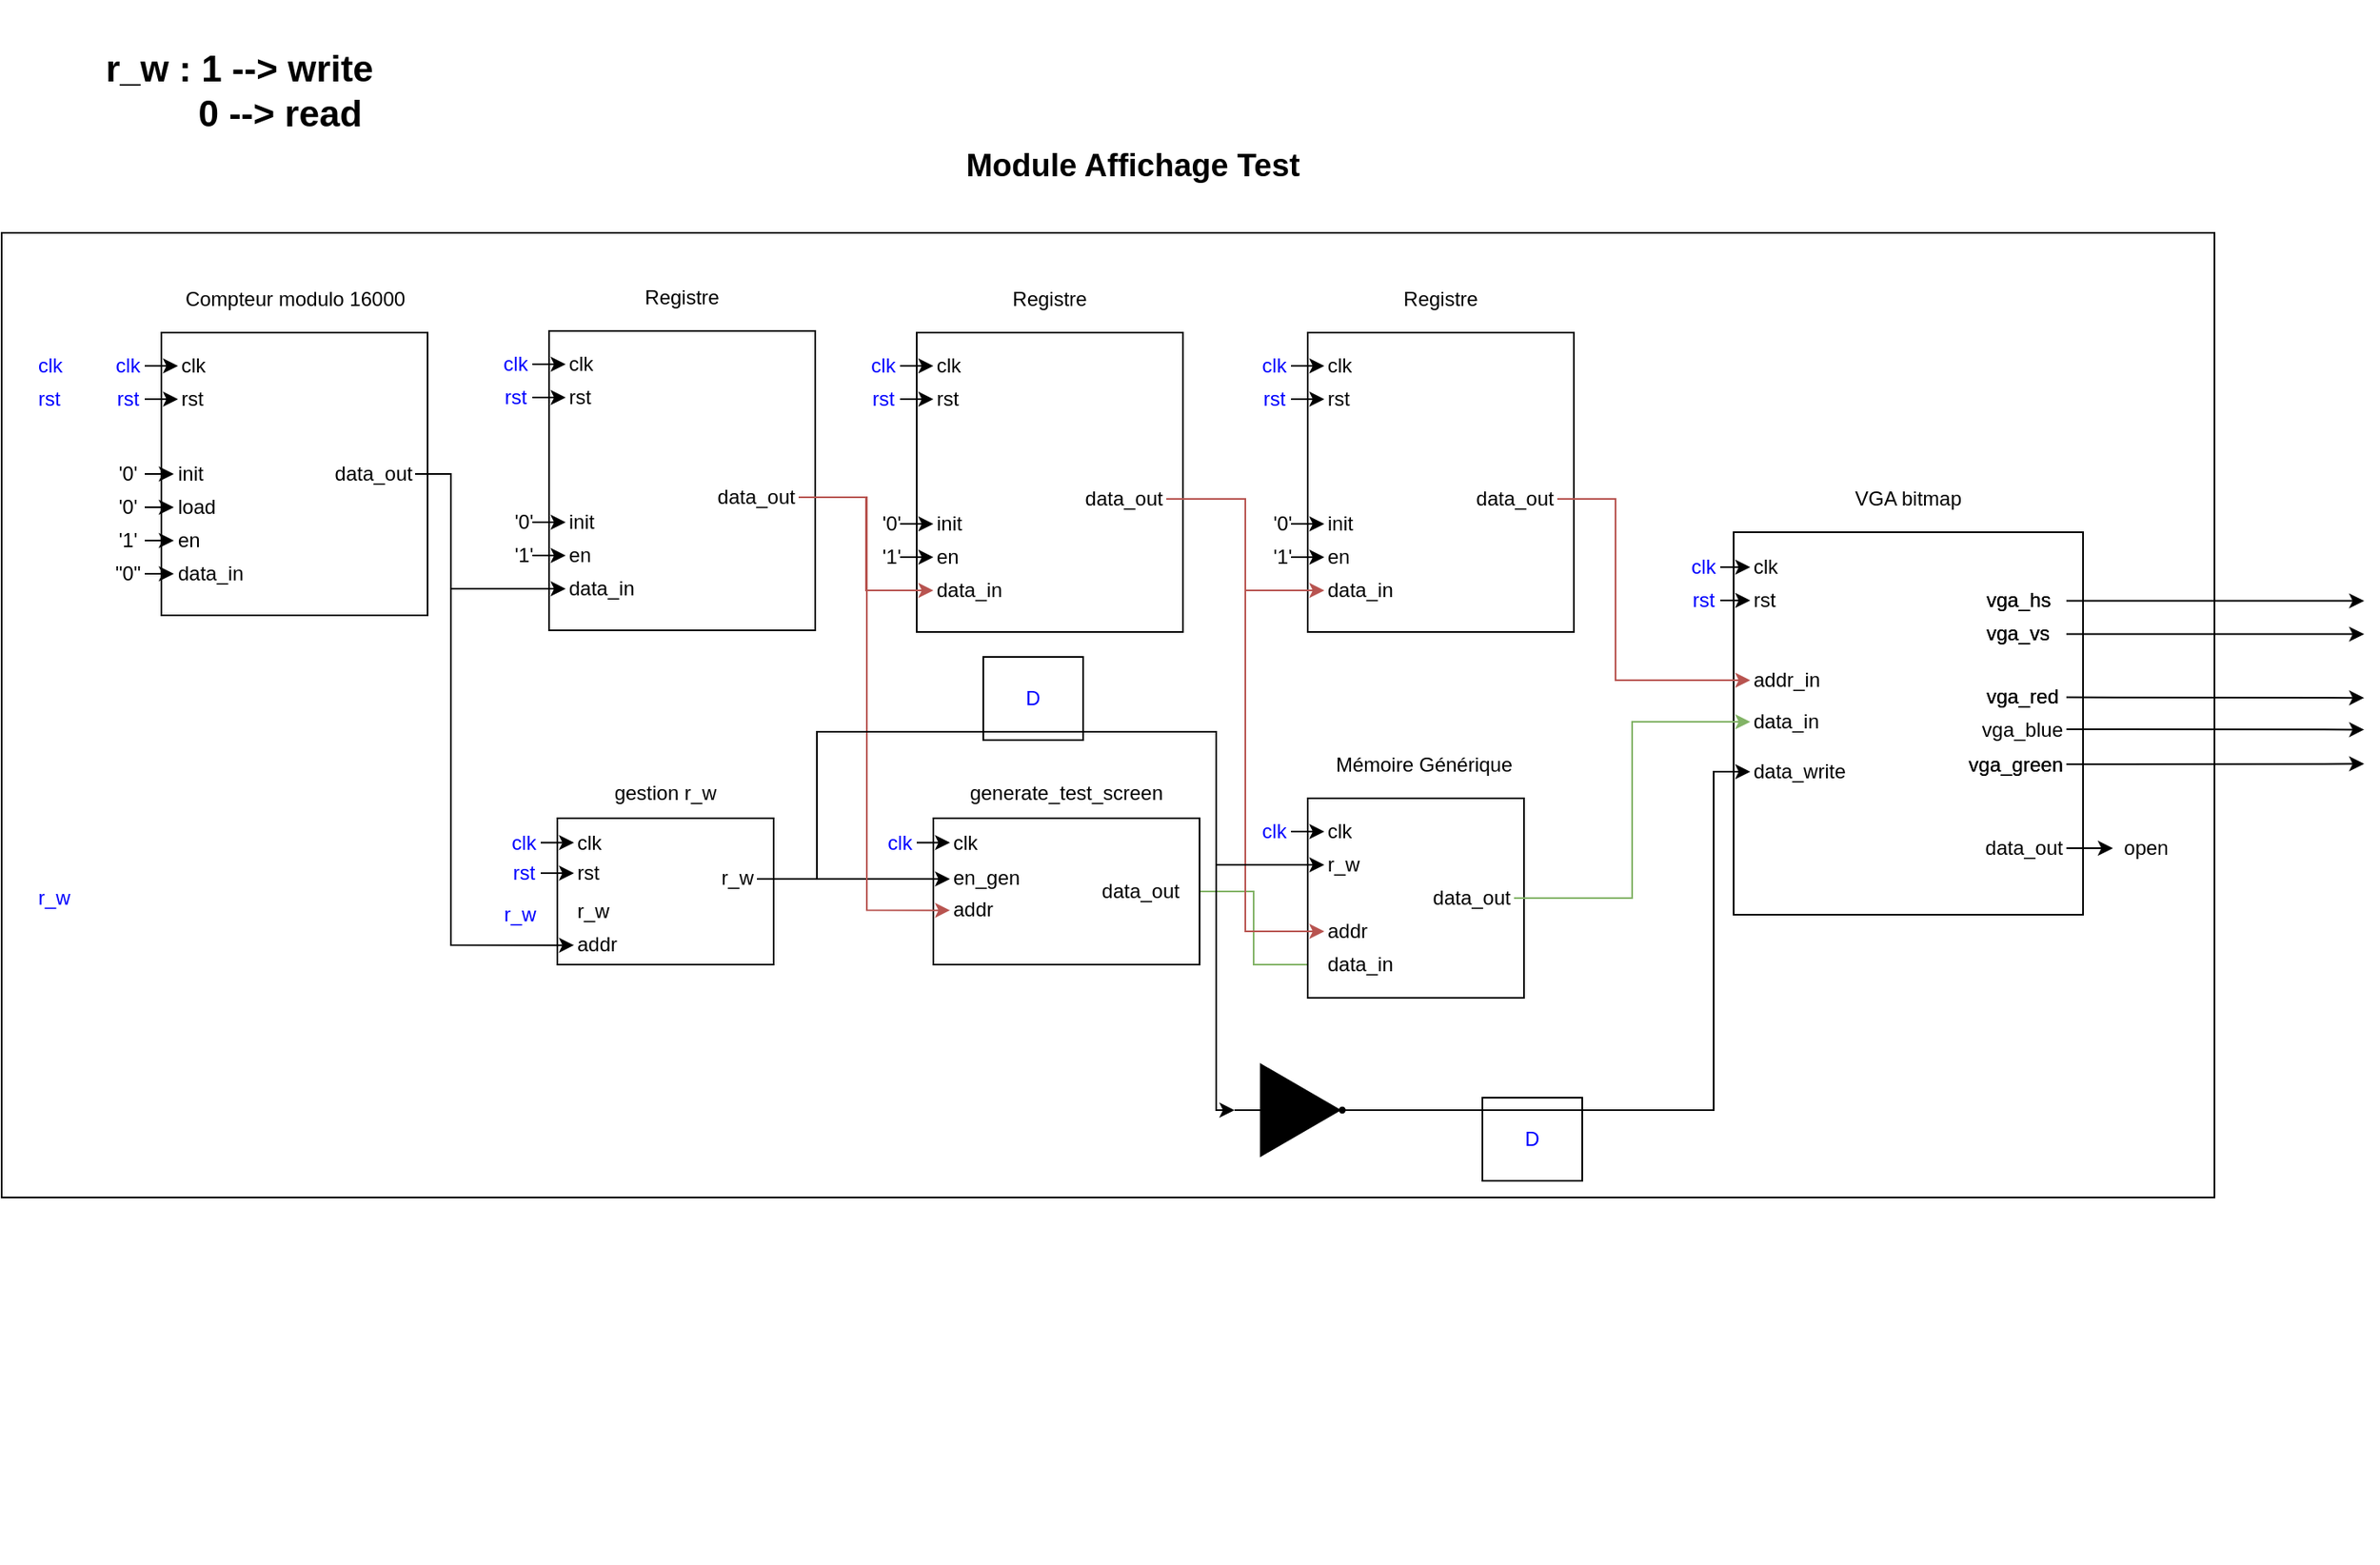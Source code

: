 <mxfile version="14.4.3" type="device" pages="2"><diagram id="ax2-JwtC_drVLvmRyZry" name="Affichage Test"><mxGraphModel dx="3197" dy="1370" grid="1" gridSize="10" guides="1" tooltips="1" connect="1" arrows="1" fold="1" page="1" pageScale="1" pageWidth="827" pageHeight="1169" math="0" shadow="0"><root><mxCell id="0"/><mxCell id="1" parent="0"/><mxCell id="cAU2ld0IRvJ3cUlQeDsV-60" value="" style="rounded=0;whiteSpace=wrap;html=1;align=right;" parent="1" vertex="1"><mxGeometry x="-50" y="290" width="1330" height="580" as="geometry"/></mxCell><mxCell id="cAU2ld0IRvJ3cUlQeDsV-158" value="&lt;font style=&quot;font-size: 22px;&quot;&gt;&lt;b style=&quot;font-size: 22px;&quot;&gt;r_w : 1 --&amp;gt; write&lt;br style=&quot;font-size: 22px;&quot;&gt;&amp;nbsp; &amp;nbsp; &amp;nbsp; &amp;nbsp; 0 --&amp;gt; read&lt;/b&gt;&lt;/font&gt;" style="text;html=1;strokeColor=none;fillColor=none;align=center;verticalAlign=middle;whiteSpace=wrap;rounded=0;fontSize=22;fontColor=#000000;" parent="1" vertex="1"><mxGeometry x="-40" y="150" width="266" height="110" as="geometry"/></mxCell><mxCell id="cAU2ld0IRvJ3cUlQeDsV-157" value="" style="group" parent="1" vertex="1" connectable="0"><mxGeometry x="300" y="240" width="1070" height="850" as="geometry"/></mxCell><mxCell id="cAU2ld0IRvJ3cUlQeDsV-153" value="" style="group" parent="cAU2ld0IRvJ3cUlQeDsV-157" vertex="1" connectable="0"><mxGeometry x="663" y="200" width="407" height="260" as="geometry"/></mxCell><mxCell id="cAU2ld0IRvJ3cUlQeDsV-150" value="" style="group" parent="cAU2ld0IRvJ3cUlQeDsV-153" vertex="1" connectable="0"><mxGeometry width="407" height="260" as="geometry"/></mxCell><mxCell id="cAU2ld0IRvJ3cUlQeDsV-123" value="" style="group" parent="cAU2ld0IRvJ3cUlQeDsV-150" vertex="1" connectable="0"><mxGeometry width="296" height="260" as="geometry"/></mxCell><mxCell id="cAU2ld0IRvJ3cUlQeDsV-119" value="" style="group" parent="cAU2ld0IRvJ3cUlQeDsV-123" vertex="1" connectable="0"><mxGeometry width="248" height="260" as="geometry"/></mxCell><mxCell id="cAU2ld0IRvJ3cUlQeDsV-20" value="" style="group;align=left;" parent="cAU2ld0IRvJ3cUlQeDsV-119" vertex="1" connectable="0"><mxGeometry x="28" width="220" height="260" as="geometry"/></mxCell><mxCell id="cAU2ld0IRvJ3cUlQeDsV-2" value="" style="rounded=0;whiteSpace=wrap;html=1;align=left;" parent="cAU2ld0IRvJ3cUlQeDsV-20" vertex="1"><mxGeometry y="30" width="210" height="230" as="geometry"/></mxCell><mxCell id="cAU2ld0IRvJ3cUlQeDsV-5" value="clk" style="text;html=1;strokeColor=none;fillColor=none;align=left;verticalAlign=middle;whiteSpace=wrap;rounded=0;" parent="cAU2ld0IRvJ3cUlQeDsV-20" vertex="1"><mxGeometry x="10" y="41" width="40" height="20" as="geometry"/></mxCell><mxCell id="cAU2ld0IRvJ3cUlQeDsV-6" value="rst" style="text;html=1;strokeColor=none;fillColor=none;align=left;verticalAlign=middle;whiteSpace=wrap;rounded=0;" parent="cAU2ld0IRvJ3cUlQeDsV-20" vertex="1"><mxGeometry x="10" y="61" width="40" height="20" as="geometry"/></mxCell><mxCell id="cAU2ld0IRvJ3cUlQeDsV-7" value="VGA bitmap" style="text;html=1;strokeColor=none;fillColor=none;align=center;verticalAlign=middle;whiteSpace=wrap;rounded=0;" parent="cAU2ld0IRvJ3cUlQeDsV-20" vertex="1"><mxGeometry x="60" width="90" height="20" as="geometry"/></mxCell><mxCell id="cAU2ld0IRvJ3cUlQeDsV-8" value="addr_in" style="text;html=1;strokeColor=none;fillColor=none;align=left;verticalAlign=middle;whiteSpace=wrap;rounded=0;" parent="cAU2ld0IRvJ3cUlQeDsV-20" vertex="1"><mxGeometry x="10" y="109" width="40" height="20" as="geometry"/></mxCell><mxCell id="cAU2ld0IRvJ3cUlQeDsV-9" value="data_in" style="text;html=1;strokeColor=none;fillColor=none;align=left;verticalAlign=middle;whiteSpace=wrap;rounded=0;" parent="cAU2ld0IRvJ3cUlQeDsV-20" vertex="1"><mxGeometry x="10" y="129" width="40" height="30" as="geometry"/></mxCell><mxCell id="cAU2ld0IRvJ3cUlQeDsV-10" value="data_write" style="text;html=1;strokeColor=none;fillColor=none;align=left;verticalAlign=middle;whiteSpace=wrap;rounded=0;" parent="cAU2ld0IRvJ3cUlQeDsV-20" vertex="1"><mxGeometry x="10" y="159" width="60" height="30" as="geometry"/></mxCell><mxCell id="cAU2ld0IRvJ3cUlQeDsV-12" value="vga_hs" style="text;html=1;strokeColor=none;fillColor=none;align=left;verticalAlign=middle;whiteSpace=wrap;rounded=0;" parent="cAU2ld0IRvJ3cUlQeDsV-20" vertex="1"><mxGeometry x="150" y="61" width="50" height="20" as="geometry"/></mxCell><mxCell id="cAU2ld0IRvJ3cUlQeDsV-13" value="vga_vs" style="text;html=1;strokeColor=none;fillColor=none;align=left;verticalAlign=middle;whiteSpace=wrap;rounded=0;" parent="cAU2ld0IRvJ3cUlQeDsV-20" vertex="1"><mxGeometry x="150" y="81" width="50" height="20" as="geometry"/></mxCell><mxCell id="cAU2ld0IRvJ3cUlQeDsV-14" value="vga_red" style="text;html=1;strokeColor=none;fillColor=none;align=left;verticalAlign=middle;whiteSpace=wrap;rounded=0;" parent="cAU2ld0IRvJ3cUlQeDsV-20" vertex="1"><mxGeometry x="150" y="119" width="50" height="20" as="geometry"/></mxCell><mxCell id="cAU2ld0IRvJ3cUlQeDsV-15" value="vga_blue" style="text;html=1;strokeColor=none;fillColor=none;align=right;verticalAlign=middle;whiteSpace=wrap;rounded=0;" parent="cAU2ld0IRvJ3cUlQeDsV-20" vertex="1"><mxGeometry x="140" y="138" width="60" height="21" as="geometry"/></mxCell><mxCell id="cAU2ld0IRvJ3cUlQeDsV-16" value="vga_green" style="text;html=1;strokeColor=none;fillColor=none;align=right;verticalAlign=middle;whiteSpace=wrap;rounded=0;" parent="cAU2ld0IRvJ3cUlQeDsV-20" vertex="1"><mxGeometry x="130" y="159" width="70" height="21" as="geometry"/></mxCell><mxCell id="cAU2ld0IRvJ3cUlQeDsV-19" value="data_out" style="text;html=1;strokeColor=none;fillColor=none;align=right;verticalAlign=middle;whiteSpace=wrap;rounded=0;" parent="cAU2ld0IRvJ3cUlQeDsV-20" vertex="1"><mxGeometry x="145" y="210" width="55" height="20" as="geometry"/></mxCell><mxCell id="cAU2ld0IRvJ3cUlQeDsV-32" value="vga_green" style="text;html=1;strokeColor=none;fillColor=none;align=right;verticalAlign=middle;whiteSpace=wrap;rounded=0;" parent="cAU2ld0IRvJ3cUlQeDsV-20" vertex="1"><mxGeometry x="130" y="159" width="70" height="21" as="geometry"/></mxCell><mxCell id="cAU2ld0IRvJ3cUlQeDsV-33" value="vga_hs" style="text;html=1;strokeColor=none;fillColor=none;align=left;verticalAlign=middle;whiteSpace=wrap;rounded=0;" parent="cAU2ld0IRvJ3cUlQeDsV-20" vertex="1"><mxGeometry x="150" y="61" width="50" height="20" as="geometry"/></mxCell><mxCell id="cAU2ld0IRvJ3cUlQeDsV-34" value="vga_vs" style="text;html=1;strokeColor=none;fillColor=none;align=left;verticalAlign=middle;whiteSpace=wrap;rounded=0;" parent="cAU2ld0IRvJ3cUlQeDsV-20" vertex="1"><mxGeometry x="150" y="81" width="50" height="20" as="geometry"/></mxCell><mxCell id="cAU2ld0IRvJ3cUlQeDsV-35" value="vga_red" style="text;html=1;strokeColor=none;fillColor=none;align=left;verticalAlign=middle;whiteSpace=wrap;rounded=0;" parent="cAU2ld0IRvJ3cUlQeDsV-20" vertex="1"><mxGeometry x="150" y="119" width="50" height="20" as="geometry"/></mxCell><mxCell id="cAU2ld0IRvJ3cUlQeDsV-116" style="edgeStyle=none;rounded=0;orthogonalLoop=1;jettySize=auto;html=1;exitX=1;exitY=0.5;exitDx=0;exitDy=0;entryX=0;entryY=0.5;entryDx=0;entryDy=0;" parent="cAU2ld0IRvJ3cUlQeDsV-119" source="cAU2ld0IRvJ3cUlQeDsV-101" target="cAU2ld0IRvJ3cUlQeDsV-5" edge="1"><mxGeometry relative="1" as="geometry"/></mxCell><mxCell id="cAU2ld0IRvJ3cUlQeDsV-101" value="clk&lt;span style=&quot;font-family: monospace; font-size: 0px;&quot;&gt;%3CmxGraphModel%3E%3Croot%3E%3CmxCell%20id%3D%220%22%2F%3E%3CmxCell%20id%3D%221%22%20parent%3D%220%22%2F%3E%3CmxCell%20id%3D%222%22%20value%3D%22'0'%22%20style%3D%22text%3Bhtml%3D1%3BstrokeColor%3Dnone%3BfillColor%3Dnone%3Balign%3Dcenter%3BverticalAlign%3Dmiddle%3BwhiteSpace%3Dwrap%3Brounded%3D0%3B%22%20vertex%3D%221%22%20parent%3D%221%22%3E%3CmxGeometry%20x%3D%22170%22%20y%3D%22165%22%20width%3D%2220%22%20height%3D%2220%22%20as%3D%22geometry%22%2F%3E%3C%2FmxCell%3E%3C%2Froot%3E%3C%2FmxGraphModel%3E&lt;/span&gt;" style="text;html=1;strokeColor=none;fillColor=none;align=center;verticalAlign=middle;whiteSpace=wrap;rounded=0;fontColor=#0000FF;" parent="cAU2ld0IRvJ3cUlQeDsV-119" vertex="1"><mxGeometry y="41" width="20" height="20" as="geometry"/></mxCell><mxCell id="cAU2ld0IRvJ3cUlQeDsV-118" style="edgeStyle=none;rounded=0;orthogonalLoop=1;jettySize=auto;html=1;exitX=1;exitY=0.5;exitDx=0;exitDy=0;entryX=0;entryY=0.5;entryDx=0;entryDy=0;" parent="cAU2ld0IRvJ3cUlQeDsV-119" source="cAU2ld0IRvJ3cUlQeDsV-117" target="cAU2ld0IRvJ3cUlQeDsV-6" edge="1"><mxGeometry relative="1" as="geometry"/></mxCell><mxCell id="cAU2ld0IRvJ3cUlQeDsV-117" value="rst" style="text;html=1;strokeColor=none;fillColor=none;align=center;verticalAlign=middle;whiteSpace=wrap;rounded=0;fontColor=#0000FF;" parent="cAU2ld0IRvJ3cUlQeDsV-119" vertex="1"><mxGeometry y="61" width="20" height="20" as="geometry"/></mxCell><mxCell id="cAU2ld0IRvJ3cUlQeDsV-121" value="open" style="text;html=1;strokeColor=none;fillColor=none;align=center;verticalAlign=middle;whiteSpace=wrap;rounded=0;" parent="cAU2ld0IRvJ3cUlQeDsV-123" vertex="1"><mxGeometry x="256" y="210" width="40" height="20" as="geometry"/></mxCell><mxCell id="cAU2ld0IRvJ3cUlQeDsV-122" style="rounded=0;orthogonalLoop=1;jettySize=auto;html=1;exitX=1;exitY=0.5;exitDx=0;exitDy=0;entryX=0;entryY=0.5;entryDx=0;entryDy=0;" parent="cAU2ld0IRvJ3cUlQeDsV-123" source="cAU2ld0IRvJ3cUlQeDsV-19" target="cAU2ld0IRvJ3cUlQeDsV-121" edge="1"><mxGeometry relative="1" as="geometry"/></mxCell><mxCell id="cAU2ld0IRvJ3cUlQeDsV-145" style="edgeStyle=none;rounded=0;orthogonalLoop=1;jettySize=auto;html=1;exitX=1;exitY=0.5;exitDx=0;exitDy=0;fontColor=#0000FF;" parent="cAU2ld0IRvJ3cUlQeDsV-150" source="cAU2ld0IRvJ3cUlQeDsV-15" edge="1"><mxGeometry relative="1" as="geometry"><mxPoint x="407" y="148.714" as="targetPoint"/></mxGeometry></mxCell><mxCell id="cAU2ld0IRvJ3cUlQeDsV-146" style="edgeStyle=none;rounded=0;orthogonalLoop=1;jettySize=auto;html=1;exitX=1;exitY=0.5;exitDx=0;exitDy=0;fontColor=#0000FF;" parent="cAU2ld0IRvJ3cUlQeDsV-150" source="cAU2ld0IRvJ3cUlQeDsV-32" edge="1"><mxGeometry relative="1" as="geometry"><mxPoint x="407" y="169.286" as="targetPoint"/></mxGeometry></mxCell><mxCell id="cAU2ld0IRvJ3cUlQeDsV-147" style="rounded=0;orthogonalLoop=1;jettySize=auto;html=1;exitX=1;exitY=0.5;exitDx=0;exitDy=0;fontColor=#0000FF;" parent="cAU2ld0IRvJ3cUlQeDsV-150" edge="1"><mxGeometry relative="1" as="geometry"><mxPoint x="407" y="71.31" as="targetPoint"/><mxPoint x="228" y="71.31" as="sourcePoint"/></mxGeometry></mxCell><mxCell id="cAU2ld0IRvJ3cUlQeDsV-148" style="rounded=0;orthogonalLoop=1;jettySize=auto;html=1;exitX=1;exitY=0.5;exitDx=0;exitDy=0;fontColor=#0000FF;" parent="cAU2ld0IRvJ3cUlQeDsV-150" edge="1"><mxGeometry relative="1" as="geometry"><mxPoint x="407" y="91.31" as="targetPoint"/><mxPoint x="228" y="91.31" as="sourcePoint"/></mxGeometry></mxCell><mxCell id="cAU2ld0IRvJ3cUlQeDsV-149" style="edgeStyle=none;rounded=0;orthogonalLoop=1;jettySize=auto;html=1;exitX=1;exitY=0.5;exitDx=0;exitDy=0;fontColor=#0000FF;" parent="cAU2ld0IRvJ3cUlQeDsV-150" edge="1"><mxGeometry relative="1" as="geometry"><mxPoint x="407" y="129.596" as="targetPoint"/><mxPoint x="228" y="129.31" as="sourcePoint"/></mxGeometry></mxCell><mxCell id="cAU2ld0IRvJ3cUlQeDsV-156" value="&lt;font style=&quot;font-size: 19px&quot;&gt;Module Affichage Test&lt;/font&gt;" style="text;html=1;strokeColor=none;fillColor=none;align=center;verticalAlign=middle;whiteSpace=wrap;rounded=0;fontSize=19;fontStyle=1" parent="cAU2ld0IRvJ3cUlQeDsV-157" vertex="1"><mxGeometry x="190" y="-10" width="280" height="40" as="geometry"/></mxCell><mxCell id="cAU2ld0IRvJ3cUlQeDsV-170" style="edgeStyle=orthogonalEdgeStyle;rounded=0;orthogonalLoop=1;jettySize=auto;html=1;exitX=1;exitY=0.5;exitDx=0;exitDy=0;entryX=0;entryY=0.5;entryDx=0;entryDy=0;fontSize=22;fontColor=#000000;fillColor=#d5e8d4;strokeColor=#82b366;" parent="cAU2ld0IRvJ3cUlQeDsV-157" source="cAU2ld0IRvJ3cUlQeDsV-165" target="cAU2ld0IRvJ3cUlQeDsV-43" edge="1"><mxGeometry relative="1" as="geometry"/></mxCell><mxCell id="HkQEB567sjt4hyHHK92n-6" style="edgeStyle=orthogonalEdgeStyle;rounded=0;orthogonalLoop=1;jettySize=auto;html=1;exitX=1;exitY=0.5;exitDx=0;exitDy=0;entryX=0;entryY=0.5;entryDx=0;entryDy=0;fillColor=#f8cecc;" parent="cAU2ld0IRvJ3cUlQeDsV-157" source="HkQEB567sjt4hyHHK92n-4" target="cAU2ld0IRvJ3cUlQeDsV-10" edge="1"><mxGeometry relative="1" as="geometry"><Array as="points"><mxPoint x="679" y="374"/></Array></mxGeometry></mxCell><mxCell id="HkQEB567sjt4hyHHK92n-4" value="" style="verticalLabelPosition=bottom;shadow=0;dashed=0;align=center;html=1;verticalAlign=top;shape=mxgraph.electrical.logic_gates.buffer2;negating=1;fillColor=#000000;" parent="cAU2ld0IRvJ3cUlQeDsV-157" vertex="1"><mxGeometry x="391" y="550" width="79" height="55" as="geometry"/></mxCell><mxCell id="5elMgHVYqPFA1DYpHRoL-2" value="" style="group" parent="cAU2ld0IRvJ3cUlQeDsV-157" vertex="1" connectable="0"><mxGeometry x="405" y="80" width="190" height="230" as="geometry"/></mxCell><mxCell id="5elMgHVYqPFA1DYpHRoL-3" value="" style="group" parent="5elMgHVYqPFA1DYpHRoL-2" vertex="1" connectable="0"><mxGeometry x="10" width="180" height="230" as="geometry"/></mxCell><mxCell id="5elMgHVYqPFA1DYpHRoL-4" value="" style="group" parent="5elMgHVYqPFA1DYpHRoL-3" vertex="1" connectable="0"><mxGeometry x="20" width="160" height="230" as="geometry"/></mxCell><mxCell id="5elMgHVYqPFA1DYpHRoL-5" value="" style="rounded=0;whiteSpace=wrap;html=1;align=left;" parent="5elMgHVYqPFA1DYpHRoL-4" vertex="1"><mxGeometry y="30" width="160" height="180" as="geometry"/></mxCell><mxCell id="5elMgHVYqPFA1DYpHRoL-6" value="clk" style="text;html=1;strokeColor=none;fillColor=none;align=left;verticalAlign=middle;whiteSpace=wrap;rounded=0;" parent="5elMgHVYqPFA1DYpHRoL-4" vertex="1"><mxGeometry x="10" y="40" width="40" height="20" as="geometry"/></mxCell><mxCell id="5elMgHVYqPFA1DYpHRoL-7" value="rst" style="text;html=1;strokeColor=none;fillColor=none;align=left;verticalAlign=middle;whiteSpace=wrap;rounded=0;" parent="5elMgHVYqPFA1DYpHRoL-4" vertex="1"><mxGeometry x="10" y="60" width="40" height="20" as="geometry"/></mxCell><mxCell id="5elMgHVYqPFA1DYpHRoL-8" value="init" style="text;html=1;strokeColor=none;fillColor=none;align=left;verticalAlign=middle;whiteSpace=wrap;rounded=0;" parent="5elMgHVYqPFA1DYpHRoL-4" vertex="1"><mxGeometry x="10" y="130" width="40" height="30" as="geometry"/></mxCell><mxCell id="5elMgHVYqPFA1DYpHRoL-9" value="en" style="text;html=1;strokeColor=none;fillColor=none;align=left;verticalAlign=middle;whiteSpace=wrap;rounded=0;" parent="5elMgHVYqPFA1DYpHRoL-4" vertex="1"><mxGeometry x="10" y="150" width="60" height="30" as="geometry"/></mxCell><mxCell id="5elMgHVYqPFA1DYpHRoL-10" value="data_in" style="text;html=1;strokeColor=none;fillColor=none;align=left;verticalAlign=middle;whiteSpace=wrap;rounded=0;" parent="5elMgHVYqPFA1DYpHRoL-4" vertex="1"><mxGeometry x="10" y="170" width="60" height="30" as="geometry"/></mxCell><mxCell id="5elMgHVYqPFA1DYpHRoL-11" value="data_out" style="text;html=1;strokeColor=none;fillColor=none;align=right;verticalAlign=middle;whiteSpace=wrap;rounded=0;" parent="5elMgHVYqPFA1DYpHRoL-4" vertex="1"><mxGeometry x="90" y="115" width="60" height="30" as="geometry"/></mxCell><mxCell id="5elMgHVYqPFA1DYpHRoL-12" value="Registre" style="text;html=1;strokeColor=none;fillColor=none;align=center;verticalAlign=middle;whiteSpace=wrap;rounded=0;" parent="5elMgHVYqPFA1DYpHRoL-4" vertex="1"><mxGeometry x="35" width="90" height="20" as="geometry"/></mxCell><mxCell id="5elMgHVYqPFA1DYpHRoL-13" style="rounded=0;orthogonalLoop=1;jettySize=auto;html=1;exitX=1;exitY=0.5;exitDx=0;exitDy=0;entryX=0;entryY=0.5;entryDx=0;entryDy=0;" parent="5elMgHVYqPFA1DYpHRoL-3" source="5elMgHVYqPFA1DYpHRoL-14" target="5elMgHVYqPFA1DYpHRoL-8" edge="1"><mxGeometry relative="1" as="geometry"><mxPoint x="30" y="145" as="targetPoint"/></mxGeometry></mxCell><mxCell id="5elMgHVYqPFA1DYpHRoL-14" value="'0'" style="text;html=1;strokeColor=none;fillColor=none;align=center;verticalAlign=middle;whiteSpace=wrap;rounded=0;" parent="5elMgHVYqPFA1DYpHRoL-3" vertex="1"><mxGeometry y="140" width="10" height="10" as="geometry"/></mxCell><mxCell id="5elMgHVYqPFA1DYpHRoL-15" style="edgeStyle=none;rounded=0;orthogonalLoop=1;jettySize=auto;html=1;exitX=1;exitY=0.5;exitDx=0;exitDy=0;entryX=0;entryY=0.5;entryDx=0;entryDy=0;" parent="5elMgHVYqPFA1DYpHRoL-3" source="5elMgHVYqPFA1DYpHRoL-16" target="5elMgHVYqPFA1DYpHRoL-9" edge="1"><mxGeometry relative="1" as="geometry"/></mxCell><mxCell id="5elMgHVYqPFA1DYpHRoL-16" value="'1'" style="text;html=1;strokeColor=none;fillColor=none;align=center;verticalAlign=middle;whiteSpace=wrap;rounded=0;" parent="5elMgHVYqPFA1DYpHRoL-3" vertex="1"><mxGeometry y="160" width="10" height="10" as="geometry"/></mxCell><mxCell id="5elMgHVYqPFA1DYpHRoL-17" style="edgeStyle=none;rounded=0;orthogonalLoop=1;jettySize=auto;html=1;exitX=1;exitY=0.5;exitDx=0;exitDy=0;entryX=0;entryY=0.5;entryDx=0;entryDy=0;" parent="5elMgHVYqPFA1DYpHRoL-2" source="5elMgHVYqPFA1DYpHRoL-18" target="5elMgHVYqPFA1DYpHRoL-6" edge="1"><mxGeometry relative="1" as="geometry"/></mxCell><mxCell id="5elMgHVYqPFA1DYpHRoL-18" value="clk&lt;span style=&quot;font-family: monospace; font-size: 0px;&quot;&gt;%3CmxGraphModel%3E%3Croot%3E%3CmxCell%20id%3D%220%22%2F%3E%3CmxCell%20id%3D%221%22%20parent%3D%220%22%2F%3E%3CmxCell%20id%3D%222%22%20value%3D%22'0'%22%20style%3D%22text%3Bhtml%3D1%3BstrokeColor%3Dnone%3BfillColor%3Dnone%3Balign%3Dcenter%3BverticalAlign%3Dmiddle%3BwhiteSpace%3Dwrap%3Brounded%3D0%3B%22%20vertex%3D%221%22%20parent%3D%221%22%3E%3CmxGeometry%20x%3D%22170%22%20y%3D%22165%22%20width%3D%2220%22%20height%3D%2220%22%20as%3D%22geometry%22%2F%3E%3C%2FmxCell%3E%3C%2Froot%3E%3C%2FmxGraphModel%3E&lt;/span&gt;" style="text;html=1;strokeColor=none;fillColor=none;align=center;verticalAlign=middle;whiteSpace=wrap;rounded=0;fontColor=#0000FF;" parent="5elMgHVYqPFA1DYpHRoL-2" vertex="1"><mxGeometry y="40" width="20" height="20" as="geometry"/></mxCell><mxCell id="5elMgHVYqPFA1DYpHRoL-19" style="edgeStyle=none;rounded=0;orthogonalLoop=1;jettySize=auto;html=1;exitX=1;exitY=0.5;exitDx=0;exitDy=0;entryX=0;entryY=0.5;entryDx=0;entryDy=0;" parent="5elMgHVYqPFA1DYpHRoL-2" source="5elMgHVYqPFA1DYpHRoL-20" target="5elMgHVYqPFA1DYpHRoL-7" edge="1"><mxGeometry relative="1" as="geometry"/></mxCell><mxCell id="5elMgHVYqPFA1DYpHRoL-20" value="rst" style="text;html=1;strokeColor=none;fillColor=none;align=center;verticalAlign=middle;whiteSpace=wrap;rounded=0;fontColor=#0000FF;" parent="5elMgHVYqPFA1DYpHRoL-2" vertex="1"><mxGeometry y="60" width="20" height="20" as="geometry"/></mxCell><mxCell id="5elMgHVYqPFA1DYpHRoL-22" value="" style="group" parent="cAU2ld0IRvJ3cUlQeDsV-157" vertex="1" connectable="0"><mxGeometry x="-46" y="370" width="160" height="150" as="geometry"/></mxCell><mxCell id="cAU2ld0IRvJ3cUlQeDsV-126" value="" style="group" parent="5elMgHVYqPFA1DYpHRoL-22" vertex="1" connectable="0"><mxGeometry width="160" height="150" as="geometry"/></mxCell><mxCell id="cAU2ld0IRvJ3cUlQeDsV-138" value="" style="group" parent="cAU2ld0IRvJ3cUlQeDsV-126" vertex="1" connectable="0"><mxGeometry y="10" width="160" height="110" as="geometry"/></mxCell><mxCell id="cAU2ld0IRvJ3cUlQeDsV-127" value="" style="group" parent="cAU2ld0IRvJ3cUlQeDsV-138" vertex="1" connectable="0"><mxGeometry x="30" width="130" height="110" as="geometry"/></mxCell><mxCell id="cAU2ld0IRvJ3cUlQeDsV-128" value="" style="rounded=0;whiteSpace=wrap;html=1;align=center;" parent="cAU2ld0IRvJ3cUlQeDsV-127" vertex="1"><mxGeometry y="22" width="130" height="88" as="geometry"/></mxCell><mxCell id="cAU2ld0IRvJ3cUlQeDsV-129" value="gestion r_w" style="text;html=1;strokeColor=none;fillColor=none;align=center;verticalAlign=middle;whiteSpace=wrap;rounded=0;" parent="cAU2ld0IRvJ3cUlQeDsV-127" vertex="1"><mxGeometry x="20" width="90" height="14.667" as="geometry"/></mxCell><mxCell id="cAU2ld0IRvJ3cUlQeDsV-130" value="clk" style="text;html=1;strokeColor=none;fillColor=none;align=left;verticalAlign=middle;whiteSpace=wrap;rounded=0;" parent="cAU2ld0IRvJ3cUlQeDsV-127" vertex="1"><mxGeometry x="10" y="29.333" width="40" height="14.667" as="geometry"/></mxCell><mxCell id="cAU2ld0IRvJ3cUlQeDsV-131" value="r_w" style="text;html=1;strokeColor=none;fillColor=none;align=left;verticalAlign=middle;whiteSpace=wrap;rounded=0;" parent="cAU2ld0IRvJ3cUlQeDsV-127" vertex="1"><mxGeometry x="10" y="71" width="40" height="14.667" as="geometry"/></mxCell><mxCell id="cAU2ld0IRvJ3cUlQeDsV-132" value="addr" style="text;html=1;strokeColor=none;fillColor=none;align=left;verticalAlign=middle;whiteSpace=wrap;rounded=0;" parent="cAU2ld0IRvJ3cUlQeDsV-127" vertex="1"><mxGeometry x="10" y="90.997" width="40" height="14.667" as="geometry"/></mxCell><mxCell id="cAU2ld0IRvJ3cUlQeDsV-134" value="r_w" style="text;html=1;strokeColor=none;fillColor=none;align=right;verticalAlign=middle;whiteSpace=wrap;rounded=0;" parent="cAU2ld0IRvJ3cUlQeDsV-127" vertex="1"><mxGeometry x="90" y="47.493" width="30" height="22" as="geometry"/></mxCell><mxCell id="HkQEB567sjt4hyHHK92n-1" value="rst" style="text;html=1;strokeColor=none;fillColor=none;align=left;verticalAlign=middle;whiteSpace=wrap;rounded=0;" parent="cAU2ld0IRvJ3cUlQeDsV-127" vertex="1"><mxGeometry x="10" y="47.663" width="40" height="14.667" as="geometry"/></mxCell><mxCell id="cAU2ld0IRvJ3cUlQeDsV-135" style="edgeStyle=none;rounded=0;orthogonalLoop=1;jettySize=auto;html=1;exitX=1;exitY=0.5;exitDx=0;exitDy=0;entryX=0;entryY=0.5;entryDx=0;entryDy=0;" parent="cAU2ld0IRvJ3cUlQeDsV-138" source="cAU2ld0IRvJ3cUlQeDsV-136" target="cAU2ld0IRvJ3cUlQeDsV-130" edge="1"><mxGeometry relative="1" as="geometry"/></mxCell><mxCell id="cAU2ld0IRvJ3cUlQeDsV-136" value="&lt;font color=&quot;#0000ff&quot;&gt;clk&lt;span style=&quot;font-family: monospace ; font-size: 0px&quot;&gt;%3CmxGraphModel%3E%3Croot%3E%3CmxCell%20id%3D%220%22%2F%3E%3CmxCell%20id%3D%221%22%20parent%3D%220%22%2F%3E%3CmxCell%20id%3D%222%22%20value%3D%22'0'%22%20style%3D%22text%3Bhtml%3D1%3BstrokeColor%3Dnone%3BfillColor%3Dnone%3Balign%3Dcenter%3BverticalAlign%3Dmiddle%3BwhiteSpace%3Dwrap%3Brounded%3D0%3B%22%20vertex%3D%221%22%20parent%3D%221%22%3E%3CmxGeometry%20x%3D%22170%22%20y%3D%22165%22%20width%3D%2220%22%20height%3D%2220%22%20as%3D%22geometry%22%2F%3E%3C%2FmxCell%3E%3C%2Froot%3E%3C%2FmxGraphModel%3E&lt;/span&gt;&lt;/font&gt;" style="text;html=1;strokeColor=none;fillColor=none;align=center;verticalAlign=middle;whiteSpace=wrap;rounded=0;" parent="cAU2ld0IRvJ3cUlQeDsV-138" vertex="1"><mxGeometry y="26.67" width="20" height="20" as="geometry"/></mxCell><mxCell id="HkQEB567sjt4hyHHK92n-3" value="&lt;font color=&quot;#0000ff&quot;&gt;rst&lt;/font&gt;" style="text;html=1;strokeColor=none;fillColor=none;align=center;verticalAlign=middle;whiteSpace=wrap;rounded=0;" parent="5elMgHVYqPFA1DYpHRoL-22" vertex="1"><mxGeometry y="55" width="20" height="20" as="geometry"/></mxCell><mxCell id="HkQEB567sjt4hyHHK92n-2" style="edgeStyle=none;rounded=0;orthogonalLoop=1;jettySize=auto;html=1;exitX=1;exitY=0.5;exitDx=0;exitDy=0;entryX=0;entryY=0.5;entryDx=0;entryDy=0;" parent="5elMgHVYqPFA1DYpHRoL-22" source="HkQEB567sjt4hyHHK92n-3" target="HkQEB567sjt4hyHHK92n-1" edge="1"><mxGeometry relative="1" as="geometry"><mxPoint x="150" y="514.997" as="targetPoint"/></mxGeometry></mxCell><mxCell id="5elMgHVYqPFA1DYpHRoL-23" value="" style="group" parent="cAU2ld0IRvJ3cUlQeDsV-157" vertex="1" connectable="0"><mxGeometry x="160" y="380" width="210" height="110" as="geometry"/></mxCell><mxCell id="cAU2ld0IRvJ3cUlQeDsV-173" value="" style="group" parent="5elMgHVYqPFA1DYpHRoL-23" vertex="1" connectable="0"><mxGeometry width="210" height="110" as="geometry"/></mxCell><mxCell id="cAU2ld0IRvJ3cUlQeDsV-171" value="" style="group" parent="cAU2ld0IRvJ3cUlQeDsV-173" vertex="1" connectable="0"><mxGeometry x="50" width="160" height="110" as="geometry"/></mxCell><mxCell id="cAU2ld0IRvJ3cUlQeDsV-161" value="generate_test_screen" style="text;html=1;strokeColor=none;fillColor=none;align=center;verticalAlign=middle;whiteSpace=wrap;rounded=0;" parent="cAU2ld0IRvJ3cUlQeDsV-171" vertex="1"><mxGeometry x="10" width="140" height="14.67" as="geometry"/></mxCell><mxCell id="cAU2ld0IRvJ3cUlQeDsV-159" value="" style="group" parent="cAU2ld0IRvJ3cUlQeDsV-171" vertex="1" connectable="0"><mxGeometry width="160" height="110" as="geometry"/></mxCell><mxCell id="cAU2ld0IRvJ3cUlQeDsV-160" value="" style="rounded=0;whiteSpace=wrap;html=1;align=center;" parent="cAU2ld0IRvJ3cUlQeDsV-159" vertex="1"><mxGeometry y="22" width="160" height="88" as="geometry"/></mxCell><mxCell id="cAU2ld0IRvJ3cUlQeDsV-162" value="clk" style="text;html=1;strokeColor=none;fillColor=none;align=left;verticalAlign=middle;whiteSpace=wrap;rounded=0;" parent="cAU2ld0IRvJ3cUlQeDsV-159" vertex="1"><mxGeometry x="10" y="29.333" width="40" height="14.667" as="geometry"/></mxCell><mxCell id="cAU2ld0IRvJ3cUlQeDsV-163" value="en_gen" style="text;html=1;strokeColor=none;fillColor=none;align=left;verticalAlign=middle;whiteSpace=wrap;rounded=0;" parent="cAU2ld0IRvJ3cUlQeDsV-159" vertex="1"><mxGeometry x="10" y="51.16" width="40" height="14.667" as="geometry"/></mxCell><mxCell id="cAU2ld0IRvJ3cUlQeDsV-164" value="addr" style="text;html=1;strokeColor=none;fillColor=none;align=left;verticalAlign=middle;whiteSpace=wrap;rounded=0;" parent="cAU2ld0IRvJ3cUlQeDsV-159" vertex="1"><mxGeometry x="10" y="69.997" width="40" height="14.667" as="geometry"/></mxCell><mxCell id="cAU2ld0IRvJ3cUlQeDsV-165" value="data_out" style="text;html=1;strokeColor=none;fillColor=none;align=right;verticalAlign=middle;whiteSpace=wrap;rounded=0;" parent="cAU2ld0IRvJ3cUlQeDsV-159" vertex="1"><mxGeometry x="90" y="51.16" width="60" height="29.67" as="geometry"/></mxCell><mxCell id="cAU2ld0IRvJ3cUlQeDsV-167" value="&lt;font color=&quot;#0000ff&quot;&gt;clk&lt;span style=&quot;font-family: monospace ; font-size: 0px&quot;&gt;%3CmxGraphModel%3E%3Croot%3E%3CmxCell%20id%3D%220%22%2F%3E%3CmxCell%20id%3D%221%22%20parent%3D%220%22%2F%3E%3CmxCell%20id%3D%222%22%20value%3D%22'0'%22%20style%3D%22text%3Bhtml%3D1%3BstrokeColor%3Dnone%3BfillColor%3Dnone%3Balign%3Dcenter%3BverticalAlign%3Dmiddle%3BwhiteSpace%3Dwrap%3Brounded%3D0%3B%22%20vertex%3D%221%22%20parent%3D%221%22%3E%3CmxGeometry%20x%3D%22170%22%20y%3D%22165%22%20width%3D%2220%22%20height%3D%2220%22%20as%3D%22geometry%22%2F%3E%3C%2FmxCell%3E%3C%2Froot%3E%3C%2FmxGraphModel%3E&lt;/span&gt;&lt;/font&gt;" style="text;html=1;strokeColor=none;fillColor=none;align=center;verticalAlign=middle;whiteSpace=wrap;rounded=0;" parent="5elMgHVYqPFA1DYpHRoL-23" vertex="1"><mxGeometry x="20" y="26.67" width="20" height="20" as="geometry"/></mxCell><mxCell id="cAU2ld0IRvJ3cUlQeDsV-172" style="rounded=0;orthogonalLoop=1;jettySize=auto;html=1;exitX=1;exitY=0.5;exitDx=0;exitDy=0;entryX=0;entryY=0.5;entryDx=0;entryDy=0;fontSize=22;fontColor=#000000;" parent="5elMgHVYqPFA1DYpHRoL-23" source="cAU2ld0IRvJ3cUlQeDsV-167" target="cAU2ld0IRvJ3cUlQeDsV-162" edge="1"><mxGeometry relative="1" as="geometry"/></mxCell><mxCell id="5elMgHVYqPFA1DYpHRoL-28" style="edgeStyle=orthogonalEdgeStyle;rounded=0;orthogonalLoop=1;jettySize=auto;html=1;exitX=1;exitY=0.5;exitDx=0;exitDy=0;entryX=0;entryY=0.5;entryDx=0;entryDy=0;fontColor=#FF0080;strokeColor=#b85450;fillColor=#f8cecc;" parent="cAU2ld0IRvJ3cUlQeDsV-157" source="5elMgHVYqPFA1DYpHRoL-11" target="cAU2ld0IRvJ3cUlQeDsV-8" edge="1"><mxGeometry relative="1" as="geometry"><Array as="points"><mxPoint x="620" y="210"/><mxPoint x="620" y="319"/></Array></mxGeometry></mxCell><mxCell id="5elMgHVYqPFA1DYpHRoL-26" value="" style="group" parent="cAU2ld0IRvJ3cUlQeDsV-157" vertex="1" connectable="0"><mxGeometry x="405" y="360" width="160" height="150" as="geometry"/></mxCell><mxCell id="cAU2ld0IRvJ3cUlQeDsV-110" value="" style="group" parent="5elMgHVYqPFA1DYpHRoL-26" vertex="1" connectable="0"><mxGeometry width="160" height="150" as="geometry"/></mxCell><mxCell id="cAU2ld0IRvJ3cUlQeDsV-46" value="" style="group" parent="cAU2ld0IRvJ3cUlQeDsV-110" vertex="1" connectable="0"><mxGeometry x="30" width="130" height="150" as="geometry"/></mxCell><mxCell id="cAU2ld0IRvJ3cUlQeDsV-3" value="" style="rounded=0;whiteSpace=wrap;html=1;align=center;" parent="cAU2ld0IRvJ3cUlQeDsV-46" vertex="1"><mxGeometry y="30" width="130" height="120" as="geometry"/></mxCell><mxCell id="cAU2ld0IRvJ3cUlQeDsV-40" value="clk" style="text;html=1;strokeColor=none;fillColor=none;align=left;verticalAlign=middle;whiteSpace=wrap;rounded=0;" parent="cAU2ld0IRvJ3cUlQeDsV-46" vertex="1"><mxGeometry x="10" y="40" width="40" height="20" as="geometry"/></mxCell><mxCell id="cAU2ld0IRvJ3cUlQeDsV-41" value="r_w" style="text;html=1;strokeColor=none;fillColor=none;align=left;verticalAlign=middle;whiteSpace=wrap;rounded=0;" parent="cAU2ld0IRvJ3cUlQeDsV-46" vertex="1"><mxGeometry x="10" y="60" width="40" height="20" as="geometry"/></mxCell><mxCell id="cAU2ld0IRvJ3cUlQeDsV-42" value="addr" style="text;html=1;strokeColor=none;fillColor=none;align=left;verticalAlign=middle;whiteSpace=wrap;rounded=0;" parent="cAU2ld0IRvJ3cUlQeDsV-46" vertex="1"><mxGeometry x="10" y="100" width="40" height="20" as="geometry"/></mxCell><mxCell id="cAU2ld0IRvJ3cUlQeDsV-43" value="data_in" style="text;html=1;strokeColor=none;fillColor=none;align=left;verticalAlign=middle;whiteSpace=wrap;rounded=0;" parent="cAU2ld0IRvJ3cUlQeDsV-46" vertex="1"><mxGeometry x="10" y="120" width="50" height="20" as="geometry"/></mxCell><mxCell id="cAU2ld0IRvJ3cUlQeDsV-44" value="data_out" style="text;html=1;strokeColor=none;fillColor=none;align=right;verticalAlign=middle;whiteSpace=wrap;rounded=0;" parent="cAU2ld0IRvJ3cUlQeDsV-46" vertex="1"><mxGeometry x="64" y="75" width="60" height="30" as="geometry"/></mxCell><mxCell id="cAU2ld0IRvJ3cUlQeDsV-105" style="edgeStyle=none;rounded=0;orthogonalLoop=1;jettySize=auto;html=1;exitX=1;exitY=0.5;exitDx=0;exitDy=0;entryX=0;entryY=0.5;entryDx=0;entryDy=0;" parent="cAU2ld0IRvJ3cUlQeDsV-110" source="cAU2ld0IRvJ3cUlQeDsV-104" target="cAU2ld0IRvJ3cUlQeDsV-40" edge="1"><mxGeometry relative="1" as="geometry"/></mxCell><mxCell id="cAU2ld0IRvJ3cUlQeDsV-104" value="&lt;font color=&quot;#0000ff&quot;&gt;clk&lt;span style=&quot;font-family: monospace ; font-size: 0px&quot;&gt;%3CmxGraphModel%3E%3Croot%3E%3CmxCell%20id%3D%220%22%2F%3E%3CmxCell%20id%3D%221%22%20parent%3D%220%22%2F%3E%3CmxCell%20id%3D%222%22%20value%3D%22'0'%22%20style%3D%22text%3Bhtml%3D1%3BstrokeColor%3Dnone%3BfillColor%3Dnone%3Balign%3Dcenter%3BverticalAlign%3Dmiddle%3BwhiteSpace%3Dwrap%3Brounded%3D0%3B%22%20vertex%3D%221%22%20parent%3D%221%22%3E%3CmxGeometry%20x%3D%22170%22%20y%3D%22165%22%20width%3D%2220%22%20height%3D%2220%22%20as%3D%22geometry%22%2F%3E%3C%2FmxCell%3E%3C%2Froot%3E%3C%2FmxGraphModel%3E&lt;/span&gt;&lt;/font&gt;" style="text;html=1;strokeColor=none;fillColor=none;align=center;verticalAlign=middle;whiteSpace=wrap;rounded=0;" parent="cAU2ld0IRvJ3cUlQeDsV-110" vertex="1"><mxGeometry y="40" width="20" height="20" as="geometry"/></mxCell><mxCell id="cAU2ld0IRvJ3cUlQeDsV-39" value="Mémoire Générique" style="text;html=1;strokeColor=none;fillColor=none;align=center;verticalAlign=middle;whiteSpace=wrap;rounded=0;" parent="5elMgHVYqPFA1DYpHRoL-26" vertex="1"><mxGeometry x="45" width="110" height="20" as="geometry"/></mxCell><mxCell id="cAU2ld0IRvJ3cUlQeDsV-98" value="" style="group" parent="cAU2ld0IRvJ3cUlQeDsV-157" vertex="1" connectable="0"><mxGeometry x="-284" y="80" width="210" height="230" as="geometry"/></mxCell><mxCell id="cAU2ld0IRvJ3cUlQeDsV-91" value="" style="group" parent="cAU2ld0IRvJ3cUlQeDsV-98" vertex="1" connectable="0"><mxGeometry width="210" height="230" as="geometry"/></mxCell><mxCell id="cAU2ld0IRvJ3cUlQeDsV-45" value="" style="group" parent="cAU2ld0IRvJ3cUlQeDsV-91" vertex="1" connectable="0"><mxGeometry x="30" width="180" height="230" as="geometry"/></mxCell><mxCell id="cAU2ld0IRvJ3cUlQeDsV-4" value="" style="rounded=0;whiteSpace=wrap;html=1;align=left;" parent="cAU2ld0IRvJ3cUlQeDsV-45" vertex="1"><mxGeometry y="30" width="160" height="170" as="geometry"/></mxCell><mxCell id="cAU2ld0IRvJ3cUlQeDsV-23" value="clk" style="text;html=1;strokeColor=none;fillColor=none;align=left;verticalAlign=middle;whiteSpace=wrap;rounded=0;" parent="cAU2ld0IRvJ3cUlQeDsV-45" vertex="1"><mxGeometry x="10" y="40" width="40" height="20" as="geometry"/></mxCell><mxCell id="cAU2ld0IRvJ3cUlQeDsV-24" value="rst" style="text;html=1;strokeColor=none;fillColor=none;align=left;verticalAlign=middle;whiteSpace=wrap;rounded=0;" parent="cAU2ld0IRvJ3cUlQeDsV-45" vertex="1"><mxGeometry x="10" y="60" width="40" height="20" as="geometry"/></mxCell><mxCell id="cAU2ld0IRvJ3cUlQeDsV-26" value="init" style="text;html=1;strokeColor=none;fillColor=none;align=left;verticalAlign=middle;whiteSpace=wrap;rounded=0;" parent="cAU2ld0IRvJ3cUlQeDsV-45" vertex="1"><mxGeometry x="7.5" y="100" width="40" height="30" as="geometry"/></mxCell><mxCell id="cAU2ld0IRvJ3cUlQeDsV-27" value="load" style="text;html=1;strokeColor=none;fillColor=none;align=left;verticalAlign=middle;whiteSpace=wrap;rounded=0;" parent="cAU2ld0IRvJ3cUlQeDsV-45" vertex="1"><mxGeometry x="7.5" y="120" width="60" height="30" as="geometry"/></mxCell><mxCell id="cAU2ld0IRvJ3cUlQeDsV-28" value="en" style="text;html=1;strokeColor=none;fillColor=none;align=left;verticalAlign=middle;whiteSpace=wrap;rounded=0;" parent="cAU2ld0IRvJ3cUlQeDsV-45" vertex="1"><mxGeometry x="7.5" y="140" width="60" height="30" as="geometry"/></mxCell><mxCell id="cAU2ld0IRvJ3cUlQeDsV-36" value="data_in" style="text;html=1;strokeColor=none;fillColor=none;align=left;verticalAlign=middle;whiteSpace=wrap;rounded=0;" parent="cAU2ld0IRvJ3cUlQeDsV-45" vertex="1"><mxGeometry x="7.5" y="160" width="60" height="30" as="geometry"/></mxCell><mxCell id="cAU2ld0IRvJ3cUlQeDsV-37" value="data_out" style="text;html=1;strokeColor=none;fillColor=none;align=right;verticalAlign=middle;whiteSpace=wrap;rounded=0;" parent="cAU2ld0IRvJ3cUlQeDsV-45" vertex="1"><mxGeometry x="92.5" y="100" width="60" height="30" as="geometry"/></mxCell><mxCell id="cAU2ld0IRvJ3cUlQeDsV-38" value="Compteur modulo 16000" style="text;html=1;strokeColor=none;fillColor=none;align=center;verticalAlign=middle;whiteSpace=wrap;rounded=0;" parent="cAU2ld0IRvJ3cUlQeDsV-45" vertex="1"><mxGeometry x="7.5" width="145" height="20" as="geometry"/></mxCell><mxCell id="cAU2ld0IRvJ3cUlQeDsV-72" style="edgeStyle=orthogonalEdgeStyle;rounded=0;orthogonalLoop=1;jettySize=auto;html=1;exitX=1;exitY=0.5;exitDx=0;exitDy=0;entryX=0;entryY=0.5;entryDx=0;entryDy=0;" parent="cAU2ld0IRvJ3cUlQeDsV-91" source="cAU2ld0IRvJ3cUlQeDsV-71" target="cAU2ld0IRvJ3cUlQeDsV-26" edge="1"><mxGeometry relative="1" as="geometry"/></mxCell><mxCell id="cAU2ld0IRvJ3cUlQeDsV-71" value="'0'" style="text;html=1;strokeColor=none;fillColor=none;align=center;verticalAlign=middle;whiteSpace=wrap;rounded=0;" parent="cAU2ld0IRvJ3cUlQeDsV-91" vertex="1"><mxGeometry y="105" width="20" height="20" as="geometry"/></mxCell><mxCell id="cAU2ld0IRvJ3cUlQeDsV-79" style="edgeStyle=none;rounded=0;orthogonalLoop=1;jettySize=auto;html=1;exitX=1;exitY=0.5;exitDx=0;exitDy=0;entryX=0;entryY=0.5;entryDx=0;entryDy=0;" parent="cAU2ld0IRvJ3cUlQeDsV-91" source="cAU2ld0IRvJ3cUlQeDsV-73" target="cAU2ld0IRvJ3cUlQeDsV-27" edge="1"><mxGeometry relative="1" as="geometry"/></mxCell><mxCell id="cAU2ld0IRvJ3cUlQeDsV-73" value="'0'" style="text;html=1;strokeColor=none;fillColor=none;align=center;verticalAlign=middle;whiteSpace=wrap;rounded=0;" parent="cAU2ld0IRvJ3cUlQeDsV-91" vertex="1"><mxGeometry y="125" width="20" height="20" as="geometry"/></mxCell><mxCell id="cAU2ld0IRvJ3cUlQeDsV-80" style="edgeStyle=none;rounded=0;orthogonalLoop=1;jettySize=auto;html=1;exitX=1;exitY=0.5;exitDx=0;exitDy=0;entryX=0;entryY=0.5;entryDx=0;entryDy=0;" parent="cAU2ld0IRvJ3cUlQeDsV-91" source="cAU2ld0IRvJ3cUlQeDsV-74" target="cAU2ld0IRvJ3cUlQeDsV-28" edge="1"><mxGeometry relative="1" as="geometry"/></mxCell><mxCell id="cAU2ld0IRvJ3cUlQeDsV-74" value="'1'" style="text;html=1;strokeColor=none;fillColor=none;align=center;verticalAlign=middle;whiteSpace=wrap;rounded=0;" parent="cAU2ld0IRvJ3cUlQeDsV-91" vertex="1"><mxGeometry y="145" width="20" height="20" as="geometry"/></mxCell><mxCell id="cAU2ld0IRvJ3cUlQeDsV-81" style="edgeStyle=none;rounded=0;orthogonalLoop=1;jettySize=auto;html=1;exitX=1;exitY=0.5;exitDx=0;exitDy=0;entryX=0;entryY=0.5;entryDx=0;entryDy=0;" parent="cAU2ld0IRvJ3cUlQeDsV-91" source="cAU2ld0IRvJ3cUlQeDsV-75" target="cAU2ld0IRvJ3cUlQeDsV-36" edge="1"><mxGeometry relative="1" as="geometry"/></mxCell><mxCell id="cAU2ld0IRvJ3cUlQeDsV-75" value="&quot;0&quot;" style="text;html=1;strokeColor=none;fillColor=none;align=center;verticalAlign=middle;whiteSpace=wrap;rounded=0;" parent="cAU2ld0IRvJ3cUlQeDsV-91" vertex="1"><mxGeometry y="165" width="20" height="20" as="geometry"/></mxCell><mxCell id="cAU2ld0IRvJ3cUlQeDsV-96" style="edgeStyle=orthogonalEdgeStyle;rounded=0;orthogonalLoop=1;jettySize=auto;html=1;exitX=1;exitY=0.5;exitDx=0;exitDy=0;entryX=0;entryY=0.5;entryDx=0;entryDy=0;" parent="cAU2ld0IRvJ3cUlQeDsV-98" source="cAU2ld0IRvJ3cUlQeDsV-94" target="cAU2ld0IRvJ3cUlQeDsV-23" edge="1"><mxGeometry relative="1" as="geometry"/></mxCell><mxCell id="cAU2ld0IRvJ3cUlQeDsV-94" value="clk&lt;span style=&quot;font-family: monospace; font-size: 0px;&quot;&gt;%3CmxGraphModel%3E%3Croot%3E%3CmxCell%20id%3D%220%22%2F%3E%3CmxCell%20id%3D%221%22%20parent%3D%220%22%2F%3E%3CmxCell%20id%3D%222%22%20value%3D%22'0'%22%20style%3D%22text%3Bhtml%3D1%3BstrokeColor%3Dnone%3BfillColor%3Dnone%3Balign%3Dcenter%3BverticalAlign%3Dmiddle%3BwhiteSpace%3Dwrap%3Brounded%3D0%3B%22%20vertex%3D%221%22%20parent%3D%221%22%3E%3CmxGeometry%20x%3D%22170%22%20y%3D%22165%22%20width%3D%2220%22%20height%3D%2220%22%20as%3D%22geometry%22%2F%3E%3C%2FmxCell%3E%3C%2Froot%3E%3C%2FmxGraphModel%3E&lt;/span&gt;" style="text;html=1;strokeColor=none;fillColor=none;align=center;verticalAlign=middle;whiteSpace=wrap;rounded=0;fontColor=#0000FF;" parent="cAU2ld0IRvJ3cUlQeDsV-98" vertex="1"><mxGeometry y="40" width="20" height="20" as="geometry"/></mxCell><mxCell id="cAU2ld0IRvJ3cUlQeDsV-97" style="edgeStyle=orthogonalEdgeStyle;rounded=0;orthogonalLoop=1;jettySize=auto;html=1;exitX=1;exitY=0.5;exitDx=0;exitDy=0;entryX=0;entryY=0.5;entryDx=0;entryDy=0;" parent="cAU2ld0IRvJ3cUlQeDsV-98" source="cAU2ld0IRvJ3cUlQeDsV-95" target="cAU2ld0IRvJ3cUlQeDsV-24" edge="1"><mxGeometry relative="1" as="geometry"/></mxCell><mxCell id="cAU2ld0IRvJ3cUlQeDsV-95" value="rst" style="text;html=1;strokeColor=none;fillColor=none;align=center;verticalAlign=middle;whiteSpace=wrap;rounded=0;fontColor=#0000FF;" parent="cAU2ld0IRvJ3cUlQeDsV-98" vertex="1"><mxGeometry y="60" width="20" height="20" as="geometry"/></mxCell><mxCell id="cAU2ld0IRvJ3cUlQeDsV-111" value="" style="group" parent="cAU2ld0IRvJ3cUlQeDsV-157" vertex="1" connectable="0"><mxGeometry x="170" y="80" width="190" height="230" as="geometry"/></mxCell><mxCell id="cAU2ld0IRvJ3cUlQeDsV-90" value="" style="group" parent="cAU2ld0IRvJ3cUlQeDsV-111" vertex="1" connectable="0"><mxGeometry x="10" width="180" height="230" as="geometry"/></mxCell><mxCell id="cAU2ld0IRvJ3cUlQeDsV-49" value="" style="group" parent="cAU2ld0IRvJ3cUlQeDsV-90" vertex="1" connectable="0"><mxGeometry x="20" width="160" height="230" as="geometry"/></mxCell><mxCell id="cAU2ld0IRvJ3cUlQeDsV-50" value="" style="rounded=0;whiteSpace=wrap;html=1;align=left;" parent="cAU2ld0IRvJ3cUlQeDsV-49" vertex="1"><mxGeometry y="30" width="160" height="180" as="geometry"/></mxCell><mxCell id="cAU2ld0IRvJ3cUlQeDsV-51" value="clk" style="text;html=1;strokeColor=none;fillColor=none;align=left;verticalAlign=middle;whiteSpace=wrap;rounded=0;" parent="cAU2ld0IRvJ3cUlQeDsV-49" vertex="1"><mxGeometry x="10" y="40" width="40" height="20" as="geometry"/></mxCell><mxCell id="cAU2ld0IRvJ3cUlQeDsV-52" value="rst" style="text;html=1;strokeColor=none;fillColor=none;align=left;verticalAlign=middle;whiteSpace=wrap;rounded=0;" parent="cAU2ld0IRvJ3cUlQeDsV-49" vertex="1"><mxGeometry x="10" y="60" width="40" height="20" as="geometry"/></mxCell><mxCell id="cAU2ld0IRvJ3cUlQeDsV-54" value="init" style="text;html=1;strokeColor=none;fillColor=none;align=left;verticalAlign=middle;whiteSpace=wrap;rounded=0;" parent="cAU2ld0IRvJ3cUlQeDsV-49" vertex="1"><mxGeometry x="10" y="130" width="40" height="30" as="geometry"/></mxCell><mxCell id="cAU2ld0IRvJ3cUlQeDsV-55" value="en" style="text;html=1;strokeColor=none;fillColor=none;align=left;verticalAlign=middle;whiteSpace=wrap;rounded=0;" parent="cAU2ld0IRvJ3cUlQeDsV-49" vertex="1"><mxGeometry x="10" y="150" width="60" height="30" as="geometry"/></mxCell><mxCell id="cAU2ld0IRvJ3cUlQeDsV-57" value="data_in" style="text;html=1;strokeColor=none;fillColor=none;align=left;verticalAlign=middle;whiteSpace=wrap;rounded=0;" parent="cAU2ld0IRvJ3cUlQeDsV-49" vertex="1"><mxGeometry x="10" y="170" width="60" height="30" as="geometry"/></mxCell><mxCell id="cAU2ld0IRvJ3cUlQeDsV-58" value="data_out" style="text;html=1;strokeColor=none;fillColor=none;align=right;verticalAlign=middle;whiteSpace=wrap;rounded=0;" parent="cAU2ld0IRvJ3cUlQeDsV-49" vertex="1"><mxGeometry x="90" y="115" width="60" height="30" as="geometry"/></mxCell><mxCell id="cAU2ld0IRvJ3cUlQeDsV-59" value="Registre" style="text;html=1;strokeColor=none;fillColor=none;align=center;verticalAlign=middle;whiteSpace=wrap;rounded=0;" parent="cAU2ld0IRvJ3cUlQeDsV-49" vertex="1"><mxGeometry x="35" width="90" height="20" as="geometry"/></mxCell><mxCell id="cAU2ld0IRvJ3cUlQeDsV-88" style="rounded=0;orthogonalLoop=1;jettySize=auto;html=1;exitX=1;exitY=0.5;exitDx=0;exitDy=0;entryX=0;entryY=0.5;entryDx=0;entryDy=0;" parent="cAU2ld0IRvJ3cUlQeDsV-90" source="cAU2ld0IRvJ3cUlQeDsV-85" target="cAU2ld0IRvJ3cUlQeDsV-54" edge="1"><mxGeometry relative="1" as="geometry"><mxPoint x="30" y="145" as="targetPoint"/></mxGeometry></mxCell><mxCell id="cAU2ld0IRvJ3cUlQeDsV-85" value="'0'" style="text;html=1;strokeColor=none;fillColor=none;align=center;verticalAlign=middle;whiteSpace=wrap;rounded=0;" parent="cAU2ld0IRvJ3cUlQeDsV-90" vertex="1"><mxGeometry y="140" width="10" height="10" as="geometry"/></mxCell><mxCell id="cAU2ld0IRvJ3cUlQeDsV-89" style="edgeStyle=none;rounded=0;orthogonalLoop=1;jettySize=auto;html=1;exitX=1;exitY=0.5;exitDx=0;exitDy=0;entryX=0;entryY=0.5;entryDx=0;entryDy=0;" parent="cAU2ld0IRvJ3cUlQeDsV-90" source="cAU2ld0IRvJ3cUlQeDsV-86" target="cAU2ld0IRvJ3cUlQeDsV-55" edge="1"><mxGeometry relative="1" as="geometry"/></mxCell><mxCell id="cAU2ld0IRvJ3cUlQeDsV-86" value="'1'" style="text;html=1;strokeColor=none;fillColor=none;align=center;verticalAlign=middle;whiteSpace=wrap;rounded=0;" parent="cAU2ld0IRvJ3cUlQeDsV-90" vertex="1"><mxGeometry y="160" width="10" height="10" as="geometry"/></mxCell><mxCell id="cAU2ld0IRvJ3cUlQeDsV-106" style="edgeStyle=none;rounded=0;orthogonalLoop=1;jettySize=auto;html=1;exitX=1;exitY=0.5;exitDx=0;exitDy=0;entryX=0;entryY=0.5;entryDx=0;entryDy=0;" parent="cAU2ld0IRvJ3cUlQeDsV-111" source="cAU2ld0IRvJ3cUlQeDsV-99" target="cAU2ld0IRvJ3cUlQeDsV-51" edge="1"><mxGeometry relative="1" as="geometry"/></mxCell><mxCell id="cAU2ld0IRvJ3cUlQeDsV-99" value="clk&lt;span style=&quot;font-family: monospace; font-size: 0px;&quot;&gt;%3CmxGraphModel%3E%3Croot%3E%3CmxCell%20id%3D%220%22%2F%3E%3CmxCell%20id%3D%221%22%20parent%3D%220%22%2F%3E%3CmxCell%20id%3D%222%22%20value%3D%22'0'%22%20style%3D%22text%3Bhtml%3D1%3BstrokeColor%3Dnone%3BfillColor%3Dnone%3Balign%3Dcenter%3BverticalAlign%3Dmiddle%3BwhiteSpace%3Dwrap%3Brounded%3D0%3B%22%20vertex%3D%221%22%20parent%3D%221%22%3E%3CmxGeometry%20x%3D%22170%22%20y%3D%22165%22%20width%3D%2220%22%20height%3D%2220%22%20as%3D%22geometry%22%2F%3E%3C%2FmxCell%3E%3C%2Froot%3E%3C%2FmxGraphModel%3E&lt;/span&gt;" style="text;html=1;strokeColor=none;fillColor=none;align=center;verticalAlign=middle;whiteSpace=wrap;rounded=0;fontColor=#0000FF;" parent="cAU2ld0IRvJ3cUlQeDsV-111" vertex="1"><mxGeometry y="40" width="20" height="20" as="geometry"/></mxCell><mxCell id="cAU2ld0IRvJ3cUlQeDsV-107" style="edgeStyle=none;rounded=0;orthogonalLoop=1;jettySize=auto;html=1;exitX=1;exitY=0.5;exitDx=0;exitDy=0;entryX=0;entryY=0.5;entryDx=0;entryDy=0;" parent="cAU2ld0IRvJ3cUlQeDsV-111" source="cAU2ld0IRvJ3cUlQeDsV-100" target="cAU2ld0IRvJ3cUlQeDsV-52" edge="1"><mxGeometry relative="1" as="geometry"/></mxCell><mxCell id="cAU2ld0IRvJ3cUlQeDsV-100" value="rst" style="text;html=1;strokeColor=none;fillColor=none;align=center;verticalAlign=middle;whiteSpace=wrap;rounded=0;fontColor=#0000FF;" parent="cAU2ld0IRvJ3cUlQeDsV-111" vertex="1"><mxGeometry y="60" width="20" height="20" as="geometry"/></mxCell><mxCell id="5elMgHVYqPFA1DYpHRoL-74" value="" style="group" parent="cAU2ld0IRvJ3cUlQeDsV-157" vertex="1" connectable="0"><mxGeometry x="-51" y="79" width="190" height="230" as="geometry"/></mxCell><mxCell id="5elMgHVYqPFA1DYpHRoL-75" value="" style="group" parent="5elMgHVYqPFA1DYpHRoL-74" vertex="1" connectable="0"><mxGeometry x="10" width="180" height="230" as="geometry"/></mxCell><mxCell id="5elMgHVYqPFA1DYpHRoL-76" value="" style="group" parent="5elMgHVYqPFA1DYpHRoL-75" vertex="1" connectable="0"><mxGeometry x="20" width="160" height="230" as="geometry"/></mxCell><mxCell id="5elMgHVYqPFA1DYpHRoL-77" value="" style="rounded=0;whiteSpace=wrap;html=1;align=left;" parent="5elMgHVYqPFA1DYpHRoL-76" vertex="1"><mxGeometry y="30" width="160" height="180" as="geometry"/></mxCell><mxCell id="5elMgHVYqPFA1DYpHRoL-78" value="clk" style="text;html=1;strokeColor=none;fillColor=none;align=left;verticalAlign=middle;whiteSpace=wrap;rounded=0;" parent="5elMgHVYqPFA1DYpHRoL-76" vertex="1"><mxGeometry x="10" y="40" width="40" height="20" as="geometry"/></mxCell><mxCell id="5elMgHVYqPFA1DYpHRoL-79" value="rst" style="text;html=1;strokeColor=none;fillColor=none;align=left;verticalAlign=middle;whiteSpace=wrap;rounded=0;" parent="5elMgHVYqPFA1DYpHRoL-76" vertex="1"><mxGeometry x="10" y="60" width="40" height="20" as="geometry"/></mxCell><mxCell id="5elMgHVYqPFA1DYpHRoL-80" value="init" style="text;html=1;strokeColor=none;fillColor=none;align=left;verticalAlign=middle;whiteSpace=wrap;rounded=0;" parent="5elMgHVYqPFA1DYpHRoL-76" vertex="1"><mxGeometry x="10" y="130" width="40" height="30" as="geometry"/></mxCell><mxCell id="5elMgHVYqPFA1DYpHRoL-81" value="en" style="text;html=1;strokeColor=none;fillColor=none;align=left;verticalAlign=middle;whiteSpace=wrap;rounded=0;" parent="5elMgHVYqPFA1DYpHRoL-76" vertex="1"><mxGeometry x="10" y="150" width="60" height="30" as="geometry"/></mxCell><mxCell id="5elMgHVYqPFA1DYpHRoL-82" value="data_in" style="text;html=1;strokeColor=none;fillColor=none;align=left;verticalAlign=middle;whiteSpace=wrap;rounded=0;" parent="5elMgHVYqPFA1DYpHRoL-76" vertex="1"><mxGeometry x="10" y="170" width="60" height="30" as="geometry"/></mxCell><mxCell id="5elMgHVYqPFA1DYpHRoL-83" value="data_out" style="text;html=1;strokeColor=none;fillColor=none;align=right;verticalAlign=middle;whiteSpace=wrap;rounded=0;" parent="5elMgHVYqPFA1DYpHRoL-76" vertex="1"><mxGeometry x="90" y="115" width="60" height="30" as="geometry"/></mxCell><mxCell id="5elMgHVYqPFA1DYpHRoL-84" value="Registre" style="text;html=1;strokeColor=none;fillColor=none;align=center;verticalAlign=middle;whiteSpace=wrap;rounded=0;" parent="5elMgHVYqPFA1DYpHRoL-76" vertex="1"><mxGeometry x="35" width="90" height="20" as="geometry"/></mxCell><mxCell id="5elMgHVYqPFA1DYpHRoL-85" style="rounded=0;orthogonalLoop=1;jettySize=auto;html=1;exitX=1;exitY=0.5;exitDx=0;exitDy=0;entryX=0;entryY=0.5;entryDx=0;entryDy=0;" parent="5elMgHVYqPFA1DYpHRoL-75" source="5elMgHVYqPFA1DYpHRoL-86" target="5elMgHVYqPFA1DYpHRoL-80" edge="1"><mxGeometry relative="1" as="geometry"><mxPoint x="30" y="145" as="targetPoint"/></mxGeometry></mxCell><mxCell id="5elMgHVYqPFA1DYpHRoL-86" value="'0'" style="text;html=1;strokeColor=none;fillColor=none;align=center;verticalAlign=middle;whiteSpace=wrap;rounded=0;" parent="5elMgHVYqPFA1DYpHRoL-75" vertex="1"><mxGeometry y="140" width="10" height="10" as="geometry"/></mxCell><mxCell id="5elMgHVYqPFA1DYpHRoL-87" style="edgeStyle=none;rounded=0;orthogonalLoop=1;jettySize=auto;html=1;exitX=1;exitY=0.5;exitDx=0;exitDy=0;entryX=0;entryY=0.5;entryDx=0;entryDy=0;" parent="5elMgHVYqPFA1DYpHRoL-75" source="5elMgHVYqPFA1DYpHRoL-88" target="5elMgHVYqPFA1DYpHRoL-81" edge="1"><mxGeometry relative="1" as="geometry"/></mxCell><mxCell id="5elMgHVYqPFA1DYpHRoL-88" value="'1'" style="text;html=1;strokeColor=none;fillColor=none;align=center;verticalAlign=middle;whiteSpace=wrap;rounded=0;" parent="5elMgHVYqPFA1DYpHRoL-75" vertex="1"><mxGeometry y="160" width="10" height="10" as="geometry"/></mxCell><mxCell id="5elMgHVYqPFA1DYpHRoL-89" style="edgeStyle=none;rounded=0;orthogonalLoop=1;jettySize=auto;html=1;exitX=1;exitY=0.5;exitDx=0;exitDy=0;entryX=0;entryY=0.5;entryDx=0;entryDy=0;" parent="5elMgHVYqPFA1DYpHRoL-74" source="5elMgHVYqPFA1DYpHRoL-90" target="5elMgHVYqPFA1DYpHRoL-78" edge="1"><mxGeometry relative="1" as="geometry"/></mxCell><mxCell id="5elMgHVYqPFA1DYpHRoL-90" value="clk&lt;span style=&quot;font-family: monospace; font-size: 0px;&quot;&gt;%3CmxGraphModel%3E%3Croot%3E%3CmxCell%20id%3D%220%22%2F%3E%3CmxCell%20id%3D%221%22%20parent%3D%220%22%2F%3E%3CmxCell%20id%3D%222%22%20value%3D%22'0'%22%20style%3D%22text%3Bhtml%3D1%3BstrokeColor%3Dnone%3BfillColor%3Dnone%3Balign%3Dcenter%3BverticalAlign%3Dmiddle%3BwhiteSpace%3Dwrap%3Brounded%3D0%3B%22%20vertex%3D%221%22%20parent%3D%221%22%3E%3CmxGeometry%20x%3D%22170%22%20y%3D%22165%22%20width%3D%2220%22%20height%3D%2220%22%20as%3D%22geometry%22%2F%3E%3C%2FmxCell%3E%3C%2Froot%3E%3C%2FmxGraphModel%3E&lt;/span&gt;" style="text;html=1;strokeColor=none;fillColor=none;align=center;verticalAlign=middle;whiteSpace=wrap;rounded=0;fontColor=#0000FF;" parent="5elMgHVYqPFA1DYpHRoL-74" vertex="1"><mxGeometry y="40" width="20" height="20" as="geometry"/></mxCell><mxCell id="5elMgHVYqPFA1DYpHRoL-91" style="edgeStyle=none;rounded=0;orthogonalLoop=1;jettySize=auto;html=1;exitX=1;exitY=0.5;exitDx=0;exitDy=0;entryX=0;entryY=0.5;entryDx=0;entryDy=0;" parent="5elMgHVYqPFA1DYpHRoL-74" source="5elMgHVYqPFA1DYpHRoL-92" target="5elMgHVYqPFA1DYpHRoL-79" edge="1"><mxGeometry relative="1" as="geometry"/></mxCell><mxCell id="5elMgHVYqPFA1DYpHRoL-92" value="rst" style="text;html=1;strokeColor=none;fillColor=none;align=center;verticalAlign=middle;whiteSpace=wrap;rounded=0;fontColor=#0000FF;" parent="5elMgHVYqPFA1DYpHRoL-74" vertex="1"><mxGeometry y="60" width="20" height="20" as="geometry"/></mxCell><mxCell id="5elMgHVYqPFA1DYpHRoL-93" style="edgeStyle=orthogonalEdgeStyle;rounded=0;orthogonalLoop=1;jettySize=auto;html=1;exitX=1;exitY=0.5;exitDx=0;exitDy=0;entryX=0;entryY=0.5;entryDx=0;entryDy=0;strokeColor=#000000;fontColor=#FF0080;" parent="cAU2ld0IRvJ3cUlQeDsV-157" source="cAU2ld0IRvJ3cUlQeDsV-37" target="cAU2ld0IRvJ3cUlQeDsV-132" edge="1"><mxGeometry relative="1" as="geometry"><Array as="points"><mxPoint x="-80" y="195"/><mxPoint x="-80" y="478"/></Array></mxGeometry></mxCell><mxCell id="5elMgHVYqPFA1DYpHRoL-94" style="edgeStyle=orthogonalEdgeStyle;rounded=0;orthogonalLoop=1;jettySize=auto;html=1;exitX=1;exitY=0.5;exitDx=0;exitDy=0;entryX=0;entryY=0.5;entryDx=0;entryDy=0;strokeColor=#000000;fontColor=#FF0080;" parent="cAU2ld0IRvJ3cUlQeDsV-157" source="cAU2ld0IRvJ3cUlQeDsV-37" target="5elMgHVYqPFA1DYpHRoL-82" edge="1"><mxGeometry relative="1" as="geometry"><Array as="points"><mxPoint x="-80" y="195"/><mxPoint x="-80" y="264"/></Array></mxGeometry></mxCell><mxCell id="5elMgHVYqPFA1DYpHRoL-95" style="edgeStyle=orthogonalEdgeStyle;rounded=0;orthogonalLoop=1;jettySize=auto;html=1;exitX=1;exitY=0.5;exitDx=0;exitDy=0;entryX=0;entryY=0.5;entryDx=0;entryDy=0;strokeColor=#b85450;fontColor=#FF0080;fillColor=#f8cecc;" parent="cAU2ld0IRvJ3cUlQeDsV-157" source="5elMgHVYqPFA1DYpHRoL-83" target="cAU2ld0IRvJ3cUlQeDsV-57" edge="1"><mxGeometry relative="1" as="geometry"/></mxCell><mxCell id="5elMgHVYqPFA1DYpHRoL-96" style="edgeStyle=orthogonalEdgeStyle;rounded=0;orthogonalLoop=1;jettySize=auto;html=1;exitX=1;exitY=0.5;exitDx=0;exitDy=0;entryX=0;entryY=0.5;entryDx=0;entryDy=0;strokeColor=#b85450;fontColor=#FF0080;fillColor=#f8cecc;" parent="cAU2ld0IRvJ3cUlQeDsV-157" source="cAU2ld0IRvJ3cUlQeDsV-58" target="5elMgHVYqPFA1DYpHRoL-10" edge="1"><mxGeometry relative="1" as="geometry"/></mxCell><mxCell id="5elMgHVYqPFA1DYpHRoL-97" style="edgeStyle=orthogonalEdgeStyle;rounded=0;orthogonalLoop=1;jettySize=auto;html=1;exitX=1;exitY=0.5;exitDx=0;exitDy=0;entryX=0;entryY=0.5;entryDx=0;entryDy=0;strokeColor=#000000;fontColor=#FF0080;" parent="cAU2ld0IRvJ3cUlQeDsV-157" source="cAU2ld0IRvJ3cUlQeDsV-134" target="cAU2ld0IRvJ3cUlQeDsV-163" edge="1"><mxGeometry relative="1" as="geometry"/></mxCell><mxCell id="5elMgHVYqPFA1DYpHRoL-98" style="edgeStyle=orthogonalEdgeStyle;rounded=0;orthogonalLoop=1;jettySize=auto;html=1;exitX=1;exitY=0.5;exitDx=0;exitDy=0;entryX=0;entryY=0.5;entryDx=0;entryDy=0;strokeColor=#82b366;fontColor=#FF0080;fillColor=#d5e8d4;" parent="cAU2ld0IRvJ3cUlQeDsV-157" source="cAU2ld0IRvJ3cUlQeDsV-44" target="cAU2ld0IRvJ3cUlQeDsV-9" edge="1"><mxGeometry relative="1" as="geometry"/></mxCell><mxCell id="5elMgHVYqPFA1DYpHRoL-99" style="edgeStyle=orthogonalEdgeStyle;rounded=0;orthogonalLoop=1;jettySize=auto;html=1;exitX=1;exitY=0.5;exitDx=0;exitDy=0;entryX=0;entryY=0.5;entryDx=0;entryDy=0;strokeColor=#b85450;fontColor=#FF0080;fillColor=#f8cecc;" parent="cAU2ld0IRvJ3cUlQeDsV-157" source="5elMgHVYqPFA1DYpHRoL-83" target="cAU2ld0IRvJ3cUlQeDsV-164" edge="1"><mxGeometry relative="1" as="geometry"><Array as="points"><mxPoint x="170" y="209"/><mxPoint x="170" y="457"/></Array></mxGeometry></mxCell><mxCell id="5elMgHVYqPFA1DYpHRoL-100" style="edgeStyle=orthogonalEdgeStyle;rounded=0;orthogonalLoop=1;jettySize=auto;html=1;exitX=1;exitY=0.5;exitDx=0;exitDy=0;entryX=0;entryY=0.5;entryDx=0;entryDy=0;strokeColor=#b85450;fontColor=#FF0080;fillColor=#f8cecc;" parent="cAU2ld0IRvJ3cUlQeDsV-157" source="cAU2ld0IRvJ3cUlQeDsV-58" target="cAU2ld0IRvJ3cUlQeDsV-42" edge="1"><mxGeometry relative="1" as="geometry"/></mxCell><mxCell id="5elMgHVYqPFA1DYpHRoL-102" style="edgeStyle=orthogonalEdgeStyle;rounded=0;orthogonalLoop=1;jettySize=auto;html=1;entryX=0;entryY=0.5;entryDx=0;entryDy=0;strokeColor=#000000;fontColor=#0000FF;" parent="cAU2ld0IRvJ3cUlQeDsV-157" target="HkQEB567sjt4hyHHK92n-4" edge="1"><mxGeometry relative="1" as="geometry"><mxPoint x="360" y="350" as="sourcePoint"/><Array as="points"><mxPoint x="380" y="350"/><mxPoint x="380" y="578"/></Array></mxGeometry></mxCell><mxCell id="5elMgHVYqPFA1DYpHRoL-103" style="edgeStyle=orthogonalEdgeStyle;rounded=0;orthogonalLoop=1;jettySize=auto;html=1;exitX=1;exitY=0.5;exitDx=0;exitDy=0;entryX=0;entryY=0.5;entryDx=0;entryDy=0;strokeColor=#000000;fontColor=#0000FF;" parent="cAU2ld0IRvJ3cUlQeDsV-157" source="cAU2ld0IRvJ3cUlQeDsV-134" target="cAU2ld0IRvJ3cUlQeDsV-41" edge="1"><mxGeometry relative="1" as="geometry"><Array as="points"><mxPoint x="140" y="439"/><mxPoint x="140" y="350"/><mxPoint x="380" y="350"/><mxPoint x="380" y="430"/></Array></mxGeometry></mxCell><mxCell id="729sSaYzUb7KXep2BfXs-6" value="D" style="rounded=0;whiteSpace=wrap;html=1;strokeColor=#000000;fillColor=none;fontColor=#0000FF;align=center;" parent="cAU2ld0IRvJ3cUlQeDsV-157" vertex="1"><mxGeometry x="240" y="305" width="60" height="50" as="geometry"/></mxCell><mxCell id="cAU2ld0IRvJ3cUlQeDsV-62" value="clk" style="text;html=1;strokeColor=none;fillColor=none;align=left;verticalAlign=middle;whiteSpace=wrap;rounded=0;fontColor=#0000FF;" parent="1" vertex="1"><mxGeometry x="-30" y="360" width="20" height="20" as="geometry"/></mxCell><mxCell id="cAU2ld0IRvJ3cUlQeDsV-63" value="rst" style="text;html=1;strokeColor=none;fillColor=none;align=left;verticalAlign=middle;whiteSpace=wrap;rounded=0;fontColor=#0000FF;" parent="1" vertex="1"><mxGeometry x="-30" y="380" width="20" height="20" as="geometry"/></mxCell><mxCell id="cAU2ld0IRvJ3cUlQeDsV-124" value="r_w" style="text;html=1;strokeColor=none;fillColor=none;align=left;verticalAlign=middle;whiteSpace=wrap;rounded=0;fontColor=#0000FF;" parent="1" vertex="1"><mxGeometry x="-30" y="680" width="30" height="20" as="geometry"/></mxCell><mxCell id="5elMgHVYqPFA1DYpHRoL-104" value="r_w" style="text;html=1;strokeColor=none;fillColor=none;align=left;verticalAlign=middle;whiteSpace=wrap;rounded=0;fontColor=#0000FF;" parent="1" vertex="1"><mxGeometry x="250" y="690" width="30" height="20" as="geometry"/></mxCell><mxCell id="729sSaYzUb7KXep2BfXs-9" value="D" style="rounded=0;whiteSpace=wrap;html=1;strokeColor=#000000;fillColor=none;fontColor=#0000FF;align=center;" parent="1" vertex="1"><mxGeometry x="840" y="810" width="60" height="50" as="geometry"/></mxCell></root></mxGraphModel></diagram><diagram id="gJf5JE4hc1MAw8Ar2s6I" name="Module final"><mxGraphModel dx="1204" dy="1174" grid="0" gridSize="10" guides="1" tooltips="1" connect="1" arrows="1" fold="1" page="1" pageScale="1" pageWidth="827" pageHeight="1169" math="0" shadow="0"><root><mxCell id="yio4ZQoFn4ERdiY8sOeM-0"/><mxCell id="yio4ZQoFn4ERdiY8sOeM-1" parent="yio4ZQoFn4ERdiY8sOeM-0"/><mxCell id="1toPWOnqwoUv4GcN_B77-144" value="" style="group" parent="yio4ZQoFn4ERdiY8sOeM-1" vertex="1" connectable="0"><mxGeometry x="883" y="178" width="1707" height="879" as="geometry"/></mxCell><mxCell id="1toPWOnqwoUv4GcN_B77-12" value="" style="group" parent="1toPWOnqwoUv4GcN_B77-144" vertex="1" connectable="0"><mxGeometry y="53" width="1707" height="826" as="geometry"/></mxCell><mxCell id="iL6rKYz3XJRBH60TEMhD-18" value="" style="group" parent="1toPWOnqwoUv4GcN_B77-12" vertex="1" connectable="0"><mxGeometry x="934" width="773" height="826" as="geometry"/></mxCell><mxCell id="iL6rKYz3XJRBH60TEMhD-17" value="" style="rounded=0;whiteSpace=wrap;html=1;" parent="iL6rKYz3XJRBH60TEMhD-18" vertex="1"><mxGeometry width="773" height="826" as="geometry"/></mxCell><mxCell id="WmzF5XsABqte2pfRqjsF-23" value="" style="group" parent="iL6rKYz3XJRBH60TEMhD-18" vertex="1" connectable="0"><mxGeometry x="71" y="347" width="190" height="210" as="geometry"/></mxCell><mxCell id="iL6rKYz3XJRBH60TEMhD-0" value="" style="rounded=0;whiteSpace=wrap;html=1;align=left;" parent="WmzF5XsABqte2pfRqjsF-23" vertex="1"><mxGeometry x="30" y="30" width="160" height="180" as="geometry"/></mxCell><mxCell id="iL6rKYz3XJRBH60TEMhD-1" value="clk" style="text;html=1;strokeColor=none;fillColor=none;align=left;verticalAlign=middle;whiteSpace=wrap;rounded=0;" parent="WmzF5XsABqte2pfRqjsF-23" vertex="1"><mxGeometry x="40" y="40" width="40" height="20" as="geometry"/></mxCell><mxCell id="iL6rKYz3XJRBH60TEMhD-2" value="rst" style="text;html=1;strokeColor=none;fillColor=none;align=left;verticalAlign=middle;whiteSpace=wrap;rounded=0;" parent="WmzF5XsABqte2pfRqjsF-23" vertex="1"><mxGeometry x="40" y="60" width="40" height="20" as="geometry"/></mxCell><mxCell id="iL6rKYz3XJRBH60TEMhD-3" value="init" style="text;html=1;strokeColor=none;fillColor=none;align=left;verticalAlign=middle;whiteSpace=wrap;rounded=0;" parent="WmzF5XsABqte2pfRqjsF-23" vertex="1"><mxGeometry x="40" y="130" width="40" height="30" as="geometry"/></mxCell><mxCell id="iL6rKYz3XJRBH60TEMhD-4" value="en" style="text;html=1;strokeColor=none;fillColor=none;align=left;verticalAlign=middle;whiteSpace=wrap;rounded=0;" parent="WmzF5XsABqte2pfRqjsF-23" vertex="1"><mxGeometry x="40" y="150" width="60" height="30" as="geometry"/></mxCell><mxCell id="iL6rKYz3XJRBH60TEMhD-5" value="addr_in" style="text;html=1;strokeColor=none;fillColor=none;align=left;verticalAlign=middle;whiteSpace=wrap;rounded=0;" parent="WmzF5XsABqte2pfRqjsF-23" vertex="1"><mxGeometry x="40" y="170" width="60" height="30" as="geometry"/></mxCell><mxCell id="iL6rKYz3XJRBH60TEMhD-6" value="addr_out" style="text;html=1;strokeColor=none;fillColor=none;align=right;verticalAlign=middle;whiteSpace=wrap;rounded=0;" parent="WmzF5XsABqte2pfRqjsF-23" vertex="1"><mxGeometry x="120" y="115" width="60" height="30" as="geometry"/></mxCell><mxCell id="iL6rKYz3XJRBH60TEMhD-7" value="Registre" style="text;html=1;strokeColor=none;fillColor=none;align=center;verticalAlign=middle;whiteSpace=wrap;rounded=0;" parent="WmzF5XsABqte2pfRqjsF-23" vertex="1"><mxGeometry x="65" width="90" height="20" as="geometry"/></mxCell><mxCell id="iL6rKYz3XJRBH60TEMhD-8" style="rounded=0;orthogonalLoop=1;jettySize=auto;html=1;exitX=1;exitY=0.5;exitDx=0;exitDy=0;entryX=0;entryY=0.5;entryDx=0;entryDy=0;" parent="WmzF5XsABqte2pfRqjsF-23" source="iL6rKYz3XJRBH60TEMhD-9" target="iL6rKYz3XJRBH60TEMhD-3" edge="1"><mxGeometry relative="1" as="geometry"><mxPoint x="-675" y="-175" as="targetPoint"/></mxGeometry></mxCell><mxCell id="iL6rKYz3XJRBH60TEMhD-9" value="'0'" style="text;html=1;strokeColor=none;fillColor=none;align=center;verticalAlign=middle;whiteSpace=wrap;rounded=0;" parent="WmzF5XsABqte2pfRqjsF-23" vertex="1"><mxGeometry x="10" y="140" width="10" height="10" as="geometry"/></mxCell><mxCell id="iL6rKYz3XJRBH60TEMhD-10" style="edgeStyle=none;rounded=0;orthogonalLoop=1;jettySize=auto;html=1;exitX=1;exitY=0.5;exitDx=0;exitDy=0;entryX=0;entryY=0.5;entryDx=0;entryDy=0;" parent="WmzF5XsABqte2pfRqjsF-23" source="iL6rKYz3XJRBH60TEMhD-11" target="iL6rKYz3XJRBH60TEMhD-4" edge="1"><mxGeometry relative="1" as="geometry"/></mxCell><mxCell id="iL6rKYz3XJRBH60TEMhD-11" value="'1'" style="text;html=1;strokeColor=none;fillColor=none;align=center;verticalAlign=middle;whiteSpace=wrap;rounded=0;" parent="WmzF5XsABqte2pfRqjsF-23" vertex="1"><mxGeometry x="10" y="160" width="10" height="10" as="geometry"/></mxCell><mxCell id="iL6rKYz3XJRBH60TEMhD-12" style="edgeStyle=none;rounded=0;orthogonalLoop=1;jettySize=auto;html=1;exitX=1;exitY=0.5;exitDx=0;exitDy=0;entryX=0;entryY=0.5;entryDx=0;entryDy=0;" parent="WmzF5XsABqte2pfRqjsF-23" source="iL6rKYz3XJRBH60TEMhD-13" target="iL6rKYz3XJRBH60TEMhD-1" edge="1"><mxGeometry relative="1" as="geometry"/></mxCell><mxCell id="iL6rKYz3XJRBH60TEMhD-13" value="clk&lt;span style=&quot;font-family: monospace; font-size: 0px;&quot;&gt;%3CmxGraphModel%3E%3Croot%3E%3CmxCell%20id%3D%220%22%2F%3E%3CmxCell%20id%3D%221%22%20parent%3D%220%22%2F%3E%3CmxCell%20id%3D%222%22%20value%3D%22'0'%22%20style%3D%22text%3Bhtml%3D1%3BstrokeColor%3Dnone%3BfillColor%3Dnone%3Balign%3Dcenter%3BverticalAlign%3Dmiddle%3BwhiteSpace%3Dwrap%3Brounded%3D0%3B%22%20vertex%3D%221%22%20parent%3D%221%22%3E%3CmxGeometry%20x%3D%22170%22%20y%3D%22165%22%20width%3D%2220%22%20height%3D%2220%22%20as%3D%22geometry%22%2F%3E%3C%2FmxCell%3E%3C%2Froot%3E%3C%2FmxGraphModel%3E&lt;/span&gt;" style="text;html=1;strokeColor=none;fillColor=none;align=center;verticalAlign=middle;whiteSpace=wrap;rounded=0;fontColor=#0000FF;" parent="WmzF5XsABqte2pfRqjsF-23" vertex="1"><mxGeometry y="40" width="20" height="20" as="geometry"/></mxCell><mxCell id="iL6rKYz3XJRBH60TEMhD-14" style="edgeStyle=none;rounded=0;orthogonalLoop=1;jettySize=auto;html=1;exitX=1;exitY=0.5;exitDx=0;exitDy=0;entryX=0;entryY=0.5;entryDx=0;entryDy=0;" parent="WmzF5XsABqte2pfRqjsF-23" source="iL6rKYz3XJRBH60TEMhD-15" target="iL6rKYz3XJRBH60TEMhD-2" edge="1"><mxGeometry relative="1" as="geometry"/></mxCell><mxCell id="iL6rKYz3XJRBH60TEMhD-15" value="rst" style="text;html=1;strokeColor=none;fillColor=none;align=center;verticalAlign=middle;whiteSpace=wrap;rounded=0;fontColor=#0000FF;" parent="WmzF5XsABqte2pfRqjsF-23" vertex="1"><mxGeometry y="60" width="20" height="20" as="geometry"/></mxCell><mxCell id="rJErbT1pCXgjwgrE-AHW-0" value="" style="group" parent="iL6rKYz3XJRBH60TEMhD-18" vertex="1" connectable="0"><mxGeometry x="439" y="198" width="296" height="260" as="geometry"/></mxCell><mxCell id="WmzF5XsABqte2pfRqjsF-24" value="" style="group" parent="rJErbT1pCXgjwgrE-AHW-0" vertex="1" connectable="0"><mxGeometry width="248" height="260" as="geometry"/></mxCell><mxCell id="rJErbT1pCXgjwgrE-AHW-1" value="" style="group" parent="WmzF5XsABqte2pfRqjsF-24" vertex="1" connectable="0"><mxGeometry width="248" height="260" as="geometry"/></mxCell><mxCell id="rJErbT1pCXgjwgrE-AHW-2" value="" style="group;align=left;" parent="rJErbT1pCXgjwgrE-AHW-1" vertex="1" connectable="0"><mxGeometry x="28" width="220" height="260" as="geometry"/></mxCell><mxCell id="rJErbT1pCXgjwgrE-AHW-3" value="" style="rounded=0;whiteSpace=wrap;html=1;align=left;" parent="rJErbT1pCXgjwgrE-AHW-2" vertex="1"><mxGeometry y="30" width="210" height="230" as="geometry"/></mxCell><mxCell id="rJErbT1pCXgjwgrE-AHW-4" value="clk" style="text;html=1;strokeColor=none;fillColor=none;align=left;verticalAlign=middle;whiteSpace=wrap;rounded=0;" parent="rJErbT1pCXgjwgrE-AHW-2" vertex="1"><mxGeometry x="10" y="41" width="40" height="20" as="geometry"/></mxCell><mxCell id="rJErbT1pCXgjwgrE-AHW-5" value="rst" style="text;html=1;strokeColor=none;fillColor=none;align=left;verticalAlign=middle;whiteSpace=wrap;rounded=0;" parent="rJErbT1pCXgjwgrE-AHW-2" vertex="1"><mxGeometry x="10" y="61" width="40" height="20" as="geometry"/></mxCell><mxCell id="rJErbT1pCXgjwgrE-AHW-6" value="VGA bitmap" style="text;html=1;strokeColor=none;fillColor=none;align=center;verticalAlign=middle;whiteSpace=wrap;rounded=0;" parent="rJErbT1pCXgjwgrE-AHW-2" vertex="1"><mxGeometry x="60" width="90" height="20" as="geometry"/></mxCell><mxCell id="rJErbT1pCXgjwgrE-AHW-7" value="addr_in" style="text;html=1;strokeColor=none;fillColor=none;align=left;verticalAlign=middle;whiteSpace=wrap;rounded=0;" parent="rJErbT1pCXgjwgrE-AHW-2" vertex="1"><mxGeometry x="10" y="141" width="40" height="20" as="geometry"/></mxCell><mxCell id="rJErbT1pCXgjwgrE-AHW-8" value="color_in" style="text;html=1;strokeColor=none;fillColor=none;align=left;verticalAlign=middle;whiteSpace=wrap;rounded=0;" parent="rJErbT1pCXgjwgrE-AHW-2" vertex="1"><mxGeometry x="10" y="111" width="40" height="30" as="geometry"/></mxCell><mxCell id="rJErbT1pCXgjwgrE-AHW-9" value="data_write" style="text;html=1;strokeColor=none;fillColor=none;align=left;verticalAlign=middle;whiteSpace=wrap;rounded=0;" parent="rJErbT1pCXgjwgrE-AHW-2" vertex="1"><mxGeometry x="10" y="159" width="60" height="30" as="geometry"/></mxCell><mxCell id="rJErbT1pCXgjwgrE-AHW-10" value="vga_hs" style="text;html=1;strokeColor=none;fillColor=none;align=left;verticalAlign=middle;whiteSpace=wrap;rounded=0;" parent="rJErbT1pCXgjwgrE-AHW-2" vertex="1"><mxGeometry x="150" y="61" width="50" height="20" as="geometry"/></mxCell><mxCell id="rJErbT1pCXgjwgrE-AHW-11" value="vga_vs" style="text;html=1;strokeColor=none;fillColor=none;align=left;verticalAlign=middle;whiteSpace=wrap;rounded=0;" parent="rJErbT1pCXgjwgrE-AHW-2" vertex="1"><mxGeometry x="150" y="81" width="50" height="20" as="geometry"/></mxCell><mxCell id="rJErbT1pCXgjwgrE-AHW-12" value="vga_red" style="text;html=1;strokeColor=none;fillColor=none;align=left;verticalAlign=middle;whiteSpace=wrap;rounded=0;" parent="rJErbT1pCXgjwgrE-AHW-2" vertex="1"><mxGeometry x="150" y="119" width="50" height="20" as="geometry"/></mxCell><mxCell id="rJErbT1pCXgjwgrE-AHW-13" value="vga_blue" style="text;html=1;strokeColor=none;fillColor=none;align=right;verticalAlign=middle;whiteSpace=wrap;rounded=0;" parent="rJErbT1pCXgjwgrE-AHW-2" vertex="1"><mxGeometry x="140" y="138" width="60" height="21" as="geometry"/></mxCell><mxCell id="rJErbT1pCXgjwgrE-AHW-14" value="vga_green" style="text;html=1;strokeColor=none;fillColor=none;align=right;verticalAlign=middle;whiteSpace=wrap;rounded=0;" parent="rJErbT1pCXgjwgrE-AHW-2" vertex="1"><mxGeometry x="130" y="159" width="70" height="21" as="geometry"/></mxCell><mxCell id="rJErbT1pCXgjwgrE-AHW-15" value="data_out" style="text;html=1;strokeColor=none;fillColor=none;align=right;verticalAlign=middle;whiteSpace=wrap;rounded=0;" parent="rJErbT1pCXgjwgrE-AHW-2" vertex="1"><mxGeometry x="145" y="210" width="55" height="20" as="geometry"/></mxCell><mxCell id="rJErbT1pCXgjwgrE-AHW-16" value="vga_green" style="text;html=1;strokeColor=none;fillColor=none;align=right;verticalAlign=middle;whiteSpace=wrap;rounded=0;" parent="rJErbT1pCXgjwgrE-AHW-2" vertex="1"><mxGeometry x="130" y="159" width="70" height="21" as="geometry"/></mxCell><mxCell id="rJErbT1pCXgjwgrE-AHW-17" value="vga_hs" style="text;html=1;strokeColor=none;fillColor=none;align=left;verticalAlign=middle;whiteSpace=wrap;rounded=0;" parent="rJErbT1pCXgjwgrE-AHW-2" vertex="1"><mxGeometry x="150" y="61" width="50" height="20" as="geometry"/></mxCell><mxCell id="rJErbT1pCXgjwgrE-AHW-18" value="vga_vs" style="text;html=1;strokeColor=none;fillColor=none;align=left;verticalAlign=middle;whiteSpace=wrap;rounded=0;" parent="rJErbT1pCXgjwgrE-AHW-2" vertex="1"><mxGeometry x="150" y="81" width="50" height="20" as="geometry"/></mxCell><mxCell id="rJErbT1pCXgjwgrE-AHW-19" value="vga_red" style="text;html=1;strokeColor=none;fillColor=none;align=left;verticalAlign=middle;whiteSpace=wrap;rounded=0;" parent="rJErbT1pCXgjwgrE-AHW-2" vertex="1"><mxGeometry x="150" y="119" width="50" height="20" as="geometry"/></mxCell><mxCell id="rJErbT1pCXgjwgrE-AHW-20" style="edgeStyle=none;rounded=0;orthogonalLoop=1;jettySize=auto;html=1;exitX=1;exitY=0.5;exitDx=0;exitDy=0;entryX=0;entryY=0.5;entryDx=0;entryDy=0;" parent="rJErbT1pCXgjwgrE-AHW-1" source="rJErbT1pCXgjwgrE-AHW-21" target="rJErbT1pCXgjwgrE-AHW-4" edge="1"><mxGeometry relative="1" as="geometry"/></mxCell><mxCell id="rJErbT1pCXgjwgrE-AHW-21" value="clk&lt;span style=&quot;font-family: monospace; font-size: 0px;&quot;&gt;%3CmxGraphModel%3E%3Croot%3E%3CmxCell%20id%3D%220%22%2F%3E%3CmxCell%20id%3D%221%22%20parent%3D%220%22%2F%3E%3CmxCell%20id%3D%222%22%20value%3D%22'0'%22%20style%3D%22text%3Bhtml%3D1%3BstrokeColor%3Dnone%3BfillColor%3Dnone%3Balign%3Dcenter%3BverticalAlign%3Dmiddle%3BwhiteSpace%3Dwrap%3Brounded%3D0%3B%22%20vertex%3D%221%22%20parent%3D%221%22%3E%3CmxGeometry%20x%3D%22170%22%20y%3D%22165%22%20width%3D%2220%22%20height%3D%2220%22%20as%3D%22geometry%22%2F%3E%3C%2FmxCell%3E%3C%2Froot%3E%3C%2FmxGraphModel%3E&lt;/span&gt;" style="text;html=1;strokeColor=none;fillColor=none;align=center;verticalAlign=middle;whiteSpace=wrap;rounded=0;fontColor=#0000FF;" parent="rJErbT1pCXgjwgrE-AHW-1" vertex="1"><mxGeometry y="41" width="20" height="20" as="geometry"/></mxCell><mxCell id="rJErbT1pCXgjwgrE-AHW-22" style="edgeStyle=none;rounded=0;orthogonalLoop=1;jettySize=auto;html=1;exitX=1;exitY=0.5;exitDx=0;exitDy=0;entryX=0;entryY=0.5;entryDx=0;entryDy=0;" parent="rJErbT1pCXgjwgrE-AHW-1" source="rJErbT1pCXgjwgrE-AHW-23" target="rJErbT1pCXgjwgrE-AHW-5" edge="1"><mxGeometry relative="1" as="geometry"/></mxCell><mxCell id="rJErbT1pCXgjwgrE-AHW-23" value="rst" style="text;html=1;strokeColor=none;fillColor=none;align=center;verticalAlign=middle;whiteSpace=wrap;rounded=0;fontColor=#0000FF;" parent="rJErbT1pCXgjwgrE-AHW-1" vertex="1"><mxGeometry y="61" width="20" height="20" as="geometry"/></mxCell><mxCell id="rJErbT1pCXgjwgrE-AHW-24" value="open" style="text;html=1;strokeColor=none;fillColor=none;align=center;verticalAlign=middle;whiteSpace=wrap;rounded=0;" parent="rJErbT1pCXgjwgrE-AHW-0" vertex="1"><mxGeometry x="256" y="210" width="40" height="20" as="geometry"/></mxCell><mxCell id="rJErbT1pCXgjwgrE-AHW-25" style="rounded=0;orthogonalLoop=1;jettySize=auto;html=1;exitX=1;exitY=0.5;exitDx=0;exitDy=0;entryX=0;entryY=0.5;entryDx=0;entryDy=0;" parent="rJErbT1pCXgjwgrE-AHW-0" source="rJErbT1pCXgjwgrE-AHW-15" target="rJErbT1pCXgjwgrE-AHW-24" edge="1"><mxGeometry relative="1" as="geometry"/></mxCell><mxCell id="WmzF5XsABqte2pfRqjsF-25" value="" style="group" parent="iL6rKYz3XJRBH60TEMhD-18" vertex="1" connectable="0"><mxGeometry x="157" y="83" width="140" height="187" as="geometry"/></mxCell><mxCell id="MKmaqX2JLCLcFEhe9ynO-0" value="" style="group" parent="WmzF5XsABqte2pfRqjsF-25" vertex="1" connectable="0"><mxGeometry x="10" width="130" height="187" as="geometry"/></mxCell><mxCell id="MKmaqX2JLCLcFEhe9ynO-1" value="" style="rounded=0;whiteSpace=wrap;html=1;align=center;" parent="MKmaqX2JLCLcFEhe9ynO-0" vertex="1"><mxGeometry y="30" width="130" height="157" as="geometry"/></mxCell><mxCell id="MKmaqX2JLCLcFEhe9ynO-2" value="clk" style="text;html=1;strokeColor=none;fillColor=none;align=left;verticalAlign=middle;whiteSpace=wrap;rounded=0;" parent="MKmaqX2JLCLcFEhe9ynO-0" vertex="1"><mxGeometry x="10" y="40" width="40" height="20" as="geometry"/></mxCell><mxCell id="MKmaqX2JLCLcFEhe9ynO-3" value="r_w" style="text;html=1;strokeColor=none;fillColor=none;align=left;verticalAlign=middle;whiteSpace=wrap;rounded=0;" parent="MKmaqX2JLCLcFEhe9ynO-0" vertex="1"><mxGeometry x="10" y="60" width="40" height="20" as="geometry"/></mxCell><mxCell id="MKmaqX2JLCLcFEhe9ynO-4" value="addr_w" style="text;html=1;strokeColor=none;fillColor=none;align=left;verticalAlign=middle;whiteSpace=wrap;rounded=0;" parent="MKmaqX2JLCLcFEhe9ynO-0" vertex="1"><mxGeometry x="10" y="100" width="40" height="20" as="geometry"/></mxCell><mxCell id="MKmaqX2JLCLcFEhe9ynO-5" value="color_in" style="text;html=1;strokeColor=none;fillColor=none;align=left;verticalAlign=middle;whiteSpace=wrap;rounded=0;" parent="MKmaqX2JLCLcFEhe9ynO-0" vertex="1"><mxGeometry x="5" y="149" width="50" height="20" as="geometry"/></mxCell><mxCell id="MKmaqX2JLCLcFEhe9ynO-6" value="color_out" style="text;html=1;strokeColor=none;fillColor=none;align=right;verticalAlign=middle;whiteSpace=wrap;rounded=0;" parent="MKmaqX2JLCLcFEhe9ynO-0" vertex="1"><mxGeometry x="64" y="75" width="60" height="30" as="geometry"/></mxCell><mxCell id="CYsQmuEluLZl5kaO_6nz-23" value="addr_r" style="text;html=1;strokeColor=none;fillColor=none;align=left;verticalAlign=middle;whiteSpace=wrap;rounded=0;" parent="MKmaqX2JLCLcFEhe9ynO-0" vertex="1"><mxGeometry x="10" y="125" width="40" height="20" as="geometry"/></mxCell><mxCell id="MKmaqX2JLCLcFEhe9ynO-7" style="edgeStyle=none;rounded=0;orthogonalLoop=1;jettySize=auto;html=1;exitX=1;exitY=0.5;exitDx=0;exitDy=0;entryX=0;entryY=0.5;entryDx=0;entryDy=0;" parent="WmzF5XsABqte2pfRqjsF-25" target="MKmaqX2JLCLcFEhe9ynO-2" edge="1"><mxGeometry relative="1" as="geometry"><mxPoint y="50" as="sourcePoint"/></mxGeometry></mxCell><mxCell id="MKmaqX2JLCLcFEhe9ynO-8" value="Mémoire Générique" style="text;html=1;strokeColor=none;fillColor=none;align=center;verticalAlign=middle;whiteSpace=wrap;rounded=0;" parent="WmzF5XsABqte2pfRqjsF-25" vertex="1"><mxGeometry x="25" width="110" height="20" as="geometry"/></mxCell><mxCell id="1toPWOnqwoUv4GcN_B77-51" style="edgeStyle=orthogonalEdgeStyle;rounded=0;orthogonalLoop=1;jettySize=auto;html=1;exitX=1;exitY=0.5;exitDx=0;exitDy=0;entryX=0;entryY=0.5;entryDx=0;entryDy=0;strokeColor=#FF0000;" parent="iL6rKYz3XJRBH60TEMhD-18" source="MKmaqX2JLCLcFEhe9ynO-6" target="rJErbT1pCXgjwgrE-AHW-8" edge="1"><mxGeometry relative="1" as="geometry"/></mxCell><mxCell id="CYsQmuEluLZl5kaO_6nz-29" style="edgeStyle=orthogonalEdgeStyle;rounded=0;orthogonalLoop=1;jettySize=auto;html=1;exitX=1;exitY=0.5;exitDx=0;exitDy=0;entryX=0;entryY=0.5;entryDx=0;entryDy=0;" parent="iL6rKYz3XJRBH60TEMhD-18" source="CYsQmuEluLZl5kaO_6nz-28" target="rJErbT1pCXgjwgrE-AHW-9" edge="1"><mxGeometry relative="1" as="geometry"/></mxCell><mxCell id="CYsQmuEluLZl5kaO_6nz-28" value="'1'" style="text;html=1;strokeColor=none;fillColor=none;align=center;verticalAlign=middle;whiteSpace=wrap;rounded=0;" parent="iL6rKYz3XJRBH60TEMhD-18" vertex="1"><mxGeometry x="420" y="362" width="40" height="20" as="geometry"/></mxCell><mxCell id="CYsQmuEluLZl5kaO_6nz-31" style="edgeStyle=orthogonalEdgeStyle;rounded=0;orthogonalLoop=1;jettySize=auto;html=1;exitX=1;exitY=0.5;exitDx=0;exitDy=0;entryX=0;entryY=0.5;entryDx=0;entryDy=0;" parent="iL6rKYz3XJRBH60TEMhD-18" source="iL6rKYz3XJRBH60TEMhD-6" target="CYsQmuEluLZl5kaO_6nz-23" edge="1"><mxGeometry relative="1" as="geometry"><Array as="points"><mxPoint x="297" y="477"/><mxPoint x="297" y="317"/><mxPoint x="157" y="317"/><mxPoint x="157" y="218"/></Array></mxGeometry></mxCell><mxCell id="CYsQmuEluLZl5kaO_6nz-32" value="" style="group" parent="iL6rKYz3XJRBH60TEMhD-18" vertex="1" connectable="0"><mxGeometry x="306" y="504" width="190" height="210" as="geometry"/></mxCell><mxCell id="CYsQmuEluLZl5kaO_6nz-33" value="" style="rounded=0;whiteSpace=wrap;html=1;align=left;" parent="CYsQmuEluLZl5kaO_6nz-32" vertex="1"><mxGeometry x="30" y="30" width="160" height="180" as="geometry"/></mxCell><mxCell id="CYsQmuEluLZl5kaO_6nz-34" value="clk" style="text;html=1;strokeColor=none;fillColor=none;align=left;verticalAlign=middle;whiteSpace=wrap;rounded=0;" parent="CYsQmuEluLZl5kaO_6nz-32" vertex="1"><mxGeometry x="40" y="40" width="40" height="20" as="geometry"/></mxCell><mxCell id="CYsQmuEluLZl5kaO_6nz-35" value="rst" style="text;html=1;strokeColor=none;fillColor=none;align=left;verticalAlign=middle;whiteSpace=wrap;rounded=0;" parent="CYsQmuEluLZl5kaO_6nz-32" vertex="1"><mxGeometry x="40" y="60" width="40" height="20" as="geometry"/></mxCell><mxCell id="CYsQmuEluLZl5kaO_6nz-36" value="init" style="text;html=1;strokeColor=none;fillColor=none;align=left;verticalAlign=middle;whiteSpace=wrap;rounded=0;" parent="CYsQmuEluLZl5kaO_6nz-32" vertex="1"><mxGeometry x="40" y="130" width="40" height="30" as="geometry"/></mxCell><mxCell id="CYsQmuEluLZl5kaO_6nz-37" value="en" style="text;html=1;strokeColor=none;fillColor=none;align=left;verticalAlign=middle;whiteSpace=wrap;rounded=0;" parent="CYsQmuEluLZl5kaO_6nz-32" vertex="1"><mxGeometry x="40" y="150" width="60" height="30" as="geometry"/></mxCell><mxCell id="CYsQmuEluLZl5kaO_6nz-38" value="addr_in" style="text;html=1;strokeColor=none;fillColor=none;align=left;verticalAlign=middle;whiteSpace=wrap;rounded=0;" parent="CYsQmuEluLZl5kaO_6nz-32" vertex="1"><mxGeometry x="40" y="170" width="60" height="30" as="geometry"/></mxCell><mxCell id="CYsQmuEluLZl5kaO_6nz-39" value="addr_out" style="text;html=1;strokeColor=none;fillColor=none;align=right;verticalAlign=middle;whiteSpace=wrap;rounded=0;" parent="CYsQmuEluLZl5kaO_6nz-32" vertex="1"><mxGeometry x="120" y="115" width="60" height="30" as="geometry"/></mxCell><mxCell id="CYsQmuEluLZl5kaO_6nz-40" value="Registre" style="text;html=1;strokeColor=none;fillColor=none;align=center;verticalAlign=middle;whiteSpace=wrap;rounded=0;" parent="CYsQmuEluLZl5kaO_6nz-32" vertex="1"><mxGeometry x="65" width="90" height="20" as="geometry"/></mxCell><mxCell id="CYsQmuEluLZl5kaO_6nz-41" style="rounded=0;orthogonalLoop=1;jettySize=auto;html=1;exitX=1;exitY=0.5;exitDx=0;exitDy=0;entryX=0;entryY=0.5;entryDx=0;entryDy=0;" parent="CYsQmuEluLZl5kaO_6nz-32" source="CYsQmuEluLZl5kaO_6nz-42" target="CYsQmuEluLZl5kaO_6nz-36" edge="1"><mxGeometry relative="1" as="geometry"><mxPoint x="-675" y="-175" as="targetPoint"/></mxGeometry></mxCell><mxCell id="CYsQmuEluLZl5kaO_6nz-42" value="'0'" style="text;html=1;strokeColor=none;fillColor=none;align=center;verticalAlign=middle;whiteSpace=wrap;rounded=0;" parent="CYsQmuEluLZl5kaO_6nz-32" vertex="1"><mxGeometry x="10" y="140" width="10" height="10" as="geometry"/></mxCell><mxCell id="CYsQmuEluLZl5kaO_6nz-43" style="edgeStyle=none;rounded=0;orthogonalLoop=1;jettySize=auto;html=1;exitX=1;exitY=0.5;exitDx=0;exitDy=0;entryX=0;entryY=0.5;entryDx=0;entryDy=0;" parent="CYsQmuEluLZl5kaO_6nz-32" source="CYsQmuEluLZl5kaO_6nz-44" target="CYsQmuEluLZl5kaO_6nz-37" edge="1"><mxGeometry relative="1" as="geometry"/></mxCell><mxCell id="CYsQmuEluLZl5kaO_6nz-44" value="'1'" style="text;html=1;strokeColor=none;fillColor=none;align=center;verticalAlign=middle;whiteSpace=wrap;rounded=0;" parent="CYsQmuEluLZl5kaO_6nz-32" vertex="1"><mxGeometry x="10" y="160" width="10" height="10" as="geometry"/></mxCell><mxCell id="CYsQmuEluLZl5kaO_6nz-45" style="edgeStyle=none;rounded=0;orthogonalLoop=1;jettySize=auto;html=1;exitX=1;exitY=0.5;exitDx=0;exitDy=0;entryX=0;entryY=0.5;entryDx=0;entryDy=0;" parent="CYsQmuEluLZl5kaO_6nz-32" source="CYsQmuEluLZl5kaO_6nz-46" target="CYsQmuEluLZl5kaO_6nz-34" edge="1"><mxGeometry relative="1" as="geometry"/></mxCell><mxCell id="CYsQmuEluLZl5kaO_6nz-46" value="clk&lt;span style=&quot;font-family: monospace; font-size: 0px;&quot;&gt;%3CmxGraphModel%3E%3Croot%3E%3CmxCell%20id%3D%220%22%2F%3E%3CmxCell%20id%3D%221%22%20parent%3D%220%22%2F%3E%3CmxCell%20id%3D%222%22%20value%3D%22'0'%22%20style%3D%22text%3Bhtml%3D1%3BstrokeColor%3Dnone%3BfillColor%3Dnone%3Balign%3Dcenter%3BverticalAlign%3Dmiddle%3BwhiteSpace%3Dwrap%3Brounded%3D0%3B%22%20vertex%3D%221%22%20parent%3D%221%22%3E%3CmxGeometry%20x%3D%22170%22%20y%3D%22165%22%20width%3D%2220%22%20height%3D%2220%22%20as%3D%22geometry%22%2F%3E%3C%2FmxCell%3E%3C%2Froot%3E%3C%2FmxGraphModel%3E&lt;/span&gt;" style="text;html=1;strokeColor=none;fillColor=none;align=center;verticalAlign=middle;whiteSpace=wrap;rounded=0;fontColor=#0000FF;" parent="CYsQmuEluLZl5kaO_6nz-32" vertex="1"><mxGeometry y="40" width="20" height="20" as="geometry"/></mxCell><mxCell id="CYsQmuEluLZl5kaO_6nz-47" style="edgeStyle=none;rounded=0;orthogonalLoop=1;jettySize=auto;html=1;exitX=1;exitY=0.5;exitDx=0;exitDy=0;entryX=0;entryY=0.5;entryDx=0;entryDy=0;" parent="CYsQmuEluLZl5kaO_6nz-32" source="CYsQmuEluLZl5kaO_6nz-48" target="CYsQmuEluLZl5kaO_6nz-35" edge="1"><mxGeometry relative="1" as="geometry"/></mxCell><mxCell id="CYsQmuEluLZl5kaO_6nz-48" value="rst" style="text;html=1;strokeColor=none;fillColor=none;align=center;verticalAlign=middle;whiteSpace=wrap;rounded=0;fontColor=#0000FF;" parent="CYsQmuEluLZl5kaO_6nz-32" vertex="1"><mxGeometry y="60" width="20" height="20" as="geometry"/></mxCell><mxCell id="CYsQmuEluLZl5kaO_6nz-49" style="edgeStyle=orthogonalEdgeStyle;rounded=0;orthogonalLoop=1;jettySize=auto;html=1;exitX=1;exitY=0.5;exitDx=0;exitDy=0;entryX=0;entryY=1;entryDx=0;entryDy=0;" parent="iL6rKYz3XJRBH60TEMhD-18" source="iL6rKYz3XJRBH60TEMhD-6" target="CYsQmuEluLZl5kaO_6nz-37" edge="1"><mxGeometry relative="1" as="geometry"><Array as="points"><mxPoint x="298" y="477"/><mxPoint x="298" y="684"/></Array></mxGeometry></mxCell><mxCell id="CYsQmuEluLZl5kaO_6nz-50" style="edgeStyle=orthogonalEdgeStyle;rounded=0;orthogonalLoop=1;jettySize=auto;html=1;exitX=1;exitY=0.5;exitDx=0;exitDy=0;entryX=0;entryY=0.5;entryDx=0;entryDy=0;" parent="iL6rKYz3XJRBH60TEMhD-18" source="CYsQmuEluLZl5kaO_6nz-39" target="rJErbT1pCXgjwgrE-AHW-7" edge="1"><mxGeometry relative="1" as="geometry"><Array as="points"><mxPoint x="506" y="634"/><mxPoint x="506" y="489"/><mxPoint x="410" y="489"/><mxPoint x="410" y="349"/></Array></mxGeometry></mxCell><mxCell id="iL6rKYz3XJRBH60TEMhD-20" value="" style="rounded=0;whiteSpace=wrap;html=1;" parent="1toPWOnqwoUv4GcN_B77-12" vertex="1"><mxGeometry width="773" height="724" as="geometry"/></mxCell><mxCell id="WmzF5XsABqte2pfRqjsF-26" value="" style="group" parent="1toPWOnqwoUv4GcN_B77-12" vertex="1" connectable="0"><mxGeometry x="30" y="106" width="236" height="200" as="geometry"/></mxCell><mxCell id="WmzF5XsABqte2pfRqjsF-0" value="" style="rounded=0;whiteSpace=wrap;html=1;align=left;" parent="WmzF5XsABqte2pfRqjsF-26" vertex="1"><mxGeometry x="76" y="30" width="160" height="170" as="geometry"/></mxCell><mxCell id="WmzF5XsABqte2pfRqjsF-1" value="clk" style="text;html=1;strokeColor=none;fillColor=none;align=left;verticalAlign=middle;whiteSpace=wrap;rounded=0;" parent="WmzF5XsABqte2pfRqjsF-26" vertex="1"><mxGeometry x="86" y="40" width="40" height="20" as="geometry"/></mxCell><mxCell id="WmzF5XsABqte2pfRqjsF-2" value="rst" style="text;html=1;strokeColor=none;fillColor=none;align=left;verticalAlign=middle;whiteSpace=wrap;rounded=0;" parent="WmzF5XsABqte2pfRqjsF-26" vertex="1"><mxGeometry x="86" y="60" width="40" height="20" as="geometry"/></mxCell><mxCell id="WmzF5XsABqte2pfRqjsF-3" value="init" style="text;html=1;strokeColor=none;fillColor=none;align=left;verticalAlign=middle;whiteSpace=wrap;rounded=0;" parent="WmzF5XsABqte2pfRqjsF-26" vertex="1"><mxGeometry x="83.5" y="100" width="40" height="30" as="geometry"/></mxCell><mxCell id="WmzF5XsABqte2pfRqjsF-4" value="load" style="text;html=1;strokeColor=none;fillColor=none;align=left;verticalAlign=middle;whiteSpace=wrap;rounded=0;" parent="WmzF5XsABqte2pfRqjsF-26" vertex="1"><mxGeometry x="83.5" y="120" width="60" height="30" as="geometry"/></mxCell><mxCell id="WmzF5XsABqte2pfRqjsF-5" value="en" style="text;html=1;strokeColor=none;fillColor=none;align=left;verticalAlign=middle;whiteSpace=wrap;rounded=0;" parent="WmzF5XsABqte2pfRqjsF-26" vertex="1"><mxGeometry x="83.5" y="140" width="60" height="30" as="geometry"/></mxCell><mxCell id="WmzF5XsABqte2pfRqjsF-6" value="data_in" style="text;html=1;strokeColor=none;fillColor=none;align=left;verticalAlign=middle;whiteSpace=wrap;rounded=0;" parent="WmzF5XsABqte2pfRqjsF-26" vertex="1"><mxGeometry x="83.5" y="160" width="60" height="30" as="geometry"/></mxCell><mxCell id="WmzF5XsABqte2pfRqjsF-7" value="addr_out" style="text;html=1;strokeColor=none;fillColor=none;align=right;verticalAlign=middle;whiteSpace=wrap;rounded=0;" parent="WmzF5XsABqte2pfRqjsF-26" vertex="1"><mxGeometry x="168.5" y="100" width="60" height="30" as="geometry"/></mxCell><mxCell id="WmzF5XsABqte2pfRqjsF-8" value="Compteur modulo 16000" style="text;html=1;strokeColor=none;fillColor=none;align=center;verticalAlign=middle;whiteSpace=wrap;rounded=0;" parent="WmzF5XsABqte2pfRqjsF-26" vertex="1"><mxGeometry x="83.5" width="145" height="20" as="geometry"/></mxCell><mxCell id="WmzF5XsABqte2pfRqjsF-9" style="edgeStyle=orthogonalEdgeStyle;rounded=0;orthogonalLoop=1;jettySize=auto;html=1;exitX=1;exitY=0.5;exitDx=0;exitDy=0;entryX=0;entryY=0.5;entryDx=0;entryDy=0;" parent="WmzF5XsABqte2pfRqjsF-26" source="WmzF5XsABqte2pfRqjsF-10" target="WmzF5XsABqte2pfRqjsF-3" edge="1"><mxGeometry relative="1" as="geometry"/></mxCell><mxCell id="WmzF5XsABqte2pfRqjsF-10" value="'0'" style="text;html=1;strokeColor=none;fillColor=none;align=center;verticalAlign=middle;whiteSpace=wrap;rounded=0;" parent="WmzF5XsABqte2pfRqjsF-26" vertex="1"><mxGeometry x="46" y="105" width="20" height="20" as="geometry"/></mxCell><mxCell id="WmzF5XsABqte2pfRqjsF-11" style="edgeStyle=none;rounded=0;orthogonalLoop=1;jettySize=auto;html=1;exitX=1;exitY=0.5;exitDx=0;exitDy=0;entryX=0;entryY=0.5;entryDx=0;entryDy=0;" parent="WmzF5XsABqte2pfRqjsF-26" source="WmzF5XsABqte2pfRqjsF-12" target="WmzF5XsABqte2pfRqjsF-4" edge="1"><mxGeometry relative="1" as="geometry"/></mxCell><mxCell id="WmzF5XsABqte2pfRqjsF-12" value="'0'" style="text;html=1;strokeColor=none;fillColor=none;align=center;verticalAlign=middle;whiteSpace=wrap;rounded=0;" parent="WmzF5XsABqte2pfRqjsF-26" vertex="1"><mxGeometry x="46" y="125" width="20" height="20" as="geometry"/></mxCell><mxCell id="WmzF5XsABqte2pfRqjsF-13" style="edgeStyle=none;rounded=0;orthogonalLoop=1;jettySize=auto;html=1;exitX=1;exitY=0.5;exitDx=0;exitDy=0;entryX=0;entryY=0.5;entryDx=0;entryDy=0;" parent="WmzF5XsABqte2pfRqjsF-26" source="WmzF5XsABqte2pfRqjsF-14" target="WmzF5XsABqte2pfRqjsF-5" edge="1"><mxGeometry relative="1" as="geometry"/></mxCell><mxCell id="WmzF5XsABqte2pfRqjsF-14" value="'1'" style="text;html=1;strokeColor=none;fillColor=none;align=center;verticalAlign=middle;whiteSpace=wrap;rounded=0;" parent="WmzF5XsABqte2pfRqjsF-26" vertex="1"><mxGeometry x="46" y="145" width="20" height="20" as="geometry"/></mxCell><mxCell id="WmzF5XsABqte2pfRqjsF-15" style="edgeStyle=none;rounded=0;orthogonalLoop=1;jettySize=auto;html=1;exitX=1;exitY=0.5;exitDx=0;exitDy=0;entryX=0;entryY=0.5;entryDx=0;entryDy=0;" parent="WmzF5XsABqte2pfRqjsF-26" source="WmzF5XsABqte2pfRqjsF-16" target="WmzF5XsABqte2pfRqjsF-6" edge="1"><mxGeometry relative="1" as="geometry"/></mxCell><mxCell id="WmzF5XsABqte2pfRqjsF-16" value="&quot;0&quot;" style="text;html=1;strokeColor=none;fillColor=none;align=center;verticalAlign=middle;whiteSpace=wrap;rounded=0;" parent="WmzF5XsABqte2pfRqjsF-26" vertex="1"><mxGeometry x="46" y="165" width="20" height="20" as="geometry"/></mxCell><mxCell id="WmzF5XsABqte2pfRqjsF-17" style="edgeStyle=orthogonalEdgeStyle;rounded=0;orthogonalLoop=1;jettySize=auto;html=1;exitX=1;exitY=0.5;exitDx=0;exitDy=0;entryX=0;entryY=0.5;entryDx=0;entryDy=0;" parent="WmzF5XsABqte2pfRqjsF-26" source="WmzF5XsABqte2pfRqjsF-18" target="WmzF5XsABqte2pfRqjsF-1" edge="1"><mxGeometry relative="1" as="geometry"/></mxCell><mxCell id="WmzF5XsABqte2pfRqjsF-18" value="clk&lt;span style=&quot;font-family: monospace; font-size: 0px;&quot;&gt;%3CmxGraphModel%3E%3Croot%3E%3CmxCell%20id%3D%220%22%2F%3E%3CmxCell%20id%3D%221%22%20parent%3D%220%22%2F%3E%3CmxCell%20id%3D%222%22%20value%3D%22'0'%22%20style%3D%22text%3Bhtml%3D1%3BstrokeColor%3Dnone%3BfillColor%3Dnone%3Balign%3Dcenter%3BverticalAlign%3Dmiddle%3BwhiteSpace%3Dwrap%3Brounded%3D0%3B%22%20vertex%3D%221%22%20parent%3D%221%22%3E%3CmxGeometry%20x%3D%22170%22%20y%3D%22165%22%20width%3D%2220%22%20height%3D%2220%22%20as%3D%22geometry%22%2F%3E%3C%2FmxCell%3E%3C%2Froot%3E%3C%2FmxGraphModel%3E&lt;/span&gt;" style="text;html=1;strokeColor=none;fillColor=none;align=center;verticalAlign=middle;whiteSpace=wrap;rounded=0;fontColor=#0000FF;" parent="WmzF5XsABqte2pfRqjsF-26" vertex="1"><mxGeometry x="46" y="40" width="20" height="20" as="geometry"/></mxCell><mxCell id="WmzF5XsABqte2pfRqjsF-19" style="edgeStyle=orthogonalEdgeStyle;rounded=0;orthogonalLoop=1;jettySize=auto;html=1;exitX=1;exitY=0.5;exitDx=0;exitDy=0;entryX=0;entryY=0.5;entryDx=0;entryDy=0;" parent="WmzF5XsABqte2pfRqjsF-26" source="WmzF5XsABqte2pfRqjsF-20" target="WmzF5XsABqte2pfRqjsF-2" edge="1"><mxGeometry relative="1" as="geometry"/></mxCell><mxCell id="WmzF5XsABqte2pfRqjsF-20" value="rst" style="text;html=1;strokeColor=none;fillColor=none;align=center;verticalAlign=middle;whiteSpace=wrap;rounded=0;fontColor=#0000FF;" parent="WmzF5XsABqte2pfRqjsF-26" vertex="1"><mxGeometry x="46" y="60" width="20" height="20" as="geometry"/></mxCell><mxCell id="WmzF5XsABqte2pfRqjsF-21" value="clk" style="text;html=1;strokeColor=none;fillColor=none;align=left;verticalAlign=middle;whiteSpace=wrap;rounded=0;fontColor=#0000FF;" parent="1toPWOnqwoUv4GcN_B77-12" vertex="1"><mxGeometry x="21" y="146" width="20" height="20" as="geometry"/></mxCell><mxCell id="WmzF5XsABqte2pfRqjsF-22" value="rst" style="text;html=1;strokeColor=none;fillColor=none;align=left;verticalAlign=middle;whiteSpace=wrap;rounded=0;fontColor=#0000FF;" parent="1toPWOnqwoUv4GcN_B77-12" vertex="1"><mxGeometry x="21" y="166" width="20" height="20" as="geometry"/></mxCell><mxCell id="1toPWOnqwoUv4GcN_B77-40" value="" style="group" parent="1toPWOnqwoUv4GcN_B77-12" vertex="1" connectable="0"><mxGeometry x="76" y="402" width="190" height="90" as="geometry"/></mxCell><mxCell id="1toPWOnqwoUv4GcN_B77-16" value="" style="rounded=0;whiteSpace=wrap;html=1;align=left;" parent="1toPWOnqwoUv4GcN_B77-40" vertex="1"><mxGeometry x="30" y="30" width="160" height="60" as="geometry"/></mxCell><mxCell id="1toPWOnqwoUv4GcN_B77-17" value="clk" style="text;html=1;strokeColor=none;fillColor=none;align=left;verticalAlign=middle;whiteSpace=wrap;rounded=0;" parent="1toPWOnqwoUv4GcN_B77-40" vertex="1"><mxGeometry x="40" y="40" width="40" height="20" as="geometry"/></mxCell><mxCell id="1toPWOnqwoUv4GcN_B77-18" value="rst" style="text;html=1;strokeColor=none;fillColor=none;align=left;verticalAlign=middle;whiteSpace=wrap;rounded=0;" parent="1toPWOnqwoUv4GcN_B77-40" vertex="1"><mxGeometry x="40" y="60" width="40" height="20" as="geometry"/></mxCell><mxCell id="1toPWOnqwoUv4GcN_B77-23" value="en_memory" style="text;html=1;strokeColor=none;fillColor=none;align=right;verticalAlign=middle;whiteSpace=wrap;rounded=0;" parent="1toPWOnqwoUv4GcN_B77-40" vertex="1"><mxGeometry x="110" y="46" width="72.5" height="30" as="geometry"/></mxCell><mxCell id="1toPWOnqwoUv4GcN_B77-24" value="gestion memoire" style="text;html=1;strokeColor=none;fillColor=none;align=center;verticalAlign=middle;whiteSpace=wrap;rounded=0;" parent="1toPWOnqwoUv4GcN_B77-40" vertex="1"><mxGeometry x="37.5" width="145" height="20" as="geometry"/></mxCell><mxCell id="1toPWOnqwoUv4GcN_B77-33" style="edgeStyle=orthogonalEdgeStyle;rounded=0;orthogonalLoop=1;jettySize=auto;html=1;exitX=1;exitY=0.5;exitDx=0;exitDy=0;entryX=0;entryY=0.5;entryDx=0;entryDy=0;" parent="1toPWOnqwoUv4GcN_B77-40" source="1toPWOnqwoUv4GcN_B77-34" target="1toPWOnqwoUv4GcN_B77-17" edge="1"><mxGeometry x="844" y="251" as="geometry"/></mxCell><mxCell id="1toPWOnqwoUv4GcN_B77-34" value="clk&lt;span style=&quot;font-family: monospace; font-size: 0px;&quot;&gt;%3CmxGraphModel%3E%3Croot%3E%3CmxCell%20id%3D%220%22%2F%3E%3CmxCell%20id%3D%221%22%20parent%3D%220%22%2F%3E%3CmxCell%20id%3D%222%22%20value%3D%22'0'%22%20style%3D%22text%3Bhtml%3D1%3BstrokeColor%3Dnone%3BfillColor%3Dnone%3Balign%3Dcenter%3BverticalAlign%3Dmiddle%3BwhiteSpace%3Dwrap%3Brounded%3D0%3B%22%20vertex%3D%221%22%20parent%3D%221%22%3E%3CmxGeometry%20x%3D%22170%22%20y%3D%22165%22%20width%3D%2220%22%20height%3D%2220%22%20as%3D%22geometry%22%2F%3E%3C%2FmxCell%3E%3C%2Froot%3E%3C%2FmxGraphModel%3E&lt;/span&gt;" style="text;html=1;strokeColor=none;fillColor=none;align=center;verticalAlign=middle;whiteSpace=wrap;rounded=0;fontColor=#0000FF;" parent="1toPWOnqwoUv4GcN_B77-40" vertex="1"><mxGeometry y="40" width="20" height="20" as="geometry"/></mxCell><mxCell id="1toPWOnqwoUv4GcN_B77-35" style="edgeStyle=orthogonalEdgeStyle;rounded=0;orthogonalLoop=1;jettySize=auto;html=1;exitX=1;exitY=0.5;exitDx=0;exitDy=0;entryX=0;entryY=0.5;entryDx=0;entryDy=0;" parent="1toPWOnqwoUv4GcN_B77-40" source="1toPWOnqwoUv4GcN_B77-36" target="1toPWOnqwoUv4GcN_B77-18" edge="1"><mxGeometry x="844" y="251" as="geometry"/></mxCell><mxCell id="1toPWOnqwoUv4GcN_B77-36" value="rst" style="text;html=1;strokeColor=none;fillColor=none;align=center;verticalAlign=middle;whiteSpace=wrap;rounded=0;fontColor=#0000FF;" parent="1toPWOnqwoUv4GcN_B77-40" vertex="1"><mxGeometry y="60" width="20" height="20" as="geometry"/></mxCell><mxCell id="1toPWOnqwoUv4GcN_B77-0" value="" style="group" parent="1toPWOnqwoUv4GcN_B77-12" vertex="1" connectable="0"><mxGeometry x="421" y="330" width="210" height="110" as="geometry"/></mxCell><mxCell id="1toPWOnqwoUv4GcN_B77-1" value="" style="group" parent="1toPWOnqwoUv4GcN_B77-0" vertex="1" connectable="0"><mxGeometry width="210" height="110" as="geometry"/></mxCell><mxCell id="1toPWOnqwoUv4GcN_B77-2" value="" style="group" parent="1toPWOnqwoUv4GcN_B77-1" vertex="1" connectable="0"><mxGeometry x="50" width="160" height="110" as="geometry"/></mxCell><mxCell id="1toPWOnqwoUv4GcN_B77-3" value="generate_test_screen" style="text;html=1;strokeColor=none;fillColor=none;align=center;verticalAlign=middle;whiteSpace=wrap;rounded=0;" parent="1toPWOnqwoUv4GcN_B77-2" vertex="1"><mxGeometry x="10" width="140" height="14.67" as="geometry"/></mxCell><mxCell id="1toPWOnqwoUv4GcN_B77-4" value="" style="group" parent="1toPWOnqwoUv4GcN_B77-2" vertex="1" connectable="0"><mxGeometry width="160" height="110" as="geometry"/></mxCell><mxCell id="1toPWOnqwoUv4GcN_B77-5" value="" style="rounded=0;whiteSpace=wrap;html=1;align=center;" parent="1toPWOnqwoUv4GcN_B77-4" vertex="1"><mxGeometry y="22" width="160" height="88" as="geometry"/></mxCell><mxCell id="1toPWOnqwoUv4GcN_B77-6" value="clk" style="text;html=1;strokeColor=none;fillColor=none;align=left;verticalAlign=middle;whiteSpace=wrap;rounded=0;" parent="1toPWOnqwoUv4GcN_B77-4" vertex="1"><mxGeometry x="10" y="29.333" width="40" height="14.667" as="geometry"/></mxCell><mxCell id="1toPWOnqwoUv4GcN_B77-7" value="addr" style="text;html=1;strokeColor=none;fillColor=none;align=left;verticalAlign=middle;whiteSpace=wrap;rounded=0;" parent="1toPWOnqwoUv4GcN_B77-4" vertex="1"><mxGeometry x="10" y="51.16" width="40" height="14.667" as="geometry"/></mxCell><mxCell id="1toPWOnqwoUv4GcN_B77-8" value="en_gen" style="text;html=1;strokeColor=none;fillColor=none;align=left;verticalAlign=middle;whiteSpace=wrap;rounded=0;" parent="1toPWOnqwoUv4GcN_B77-4" vertex="1"><mxGeometry x="10" y="69.997" width="40" height="14.667" as="geometry"/></mxCell><mxCell id="1toPWOnqwoUv4GcN_B77-9" value="color_out" style="text;html=1;strokeColor=none;fillColor=none;align=right;verticalAlign=middle;whiteSpace=wrap;rounded=0;" parent="1toPWOnqwoUv4GcN_B77-4" vertex="1"><mxGeometry x="90" y="51.16" width="60" height="29.67" as="geometry"/></mxCell><mxCell id="1toPWOnqwoUv4GcN_B77-10" value="&lt;font color=&quot;#0000ff&quot;&gt;clk&lt;span style=&quot;font-family: monospace ; font-size: 0px&quot;&gt;%3CmxGraphModel%3E%3Croot%3E%3CmxCell%20id%3D%220%22%2F%3E%3CmxCell%20id%3D%221%22%20parent%3D%220%22%2F%3E%3CmxCell%20id%3D%222%22%20value%3D%22'0'%22%20style%3D%22text%3Bhtml%3D1%3BstrokeColor%3Dnone%3BfillColor%3Dnone%3Balign%3Dcenter%3BverticalAlign%3Dmiddle%3BwhiteSpace%3Dwrap%3Brounded%3D0%3B%22%20vertex%3D%221%22%20parent%3D%221%22%3E%3CmxGeometry%20x%3D%22170%22%20y%3D%22165%22%20width%3D%2220%22%20height%3D%2220%22%20as%3D%22geometry%22%2F%3E%3C%2FmxCell%3E%3C%2Froot%3E%3C%2FmxGraphModel%3E&lt;/span&gt;&lt;/font&gt;" style="text;html=1;strokeColor=none;fillColor=none;align=center;verticalAlign=middle;whiteSpace=wrap;rounded=0;" parent="1toPWOnqwoUv4GcN_B77-0" vertex="1"><mxGeometry x="20" y="26.67" width="20" height="20" as="geometry"/></mxCell><mxCell id="1toPWOnqwoUv4GcN_B77-11" style="rounded=0;orthogonalLoop=1;jettySize=auto;html=1;exitX=1;exitY=0.5;exitDx=0;exitDy=0;entryX=0;entryY=0.5;entryDx=0;entryDy=0;fontSize=22;fontColor=#000000;" parent="1toPWOnqwoUv4GcN_B77-0" source="1toPWOnqwoUv4GcN_B77-10" target="1toPWOnqwoUv4GcN_B77-6" edge="1"><mxGeometry relative="1" as="geometry"/></mxCell><mxCell id="1toPWOnqwoUv4GcN_B77-48" style="edgeStyle=orthogonalEdgeStyle;rounded=0;orthogonalLoop=1;jettySize=auto;html=1;exitX=1;exitY=0.5;exitDx=0;exitDy=0;entryX=0;entryY=0.5;entryDx=0;entryDy=0;fillColor=#e1d5e7;strokeColor=#FF0000;" parent="1toPWOnqwoUv4GcN_B77-12" source="1toPWOnqwoUv4GcN_B77-9" target="MKmaqX2JLCLcFEhe9ynO-5" edge="1"><mxGeometry relative="1" as="geometry"><Array as="points"><mxPoint x="731" y="396"/><mxPoint x="731" y="242"/></Array></mxGeometry></mxCell><mxCell id="1toPWOnqwoUv4GcN_B77-42" style="edgeStyle=orthogonalEdgeStyle;rounded=0;orthogonalLoop=1;jettySize=auto;html=1;exitX=1;exitY=0.5;exitDx=0;exitDy=0;entryX=0;entryY=0.5;entryDx=0;entryDy=0;fillColor=#ffe6cc;strokeColor=#d79b00;" parent="1toPWOnqwoUv4GcN_B77-12" source="1toPWOnqwoUv4GcN_B77-23" target="1toPWOnqwoUv4GcN_B77-8" edge="1"><mxGeometry relative="1" as="geometry"><Array as="points"><mxPoint x="370" y="463"/><mxPoint x="370" y="407"/></Array></mxGeometry></mxCell><mxCell id="1toPWOnqwoUv4GcN_B77-41" style="edgeStyle=orthogonalEdgeStyle;rounded=0;orthogonalLoop=1;jettySize=auto;html=1;exitX=1;exitY=0.5;exitDx=0;exitDy=0;entryX=0;entryY=0.5;entryDx=0;entryDy=0;fillColor=#dae8fc;strokeColor=#6c8ebf;" parent="1toPWOnqwoUv4GcN_B77-12" source="WmzF5XsABqte2pfRqjsF-7" target="1toPWOnqwoUv4GcN_B77-7" edge="1"><mxGeometry relative="1" as="geometry"/></mxCell><mxCell id="1toPWOnqwoUv4GcN_B77-71" style="edgeStyle=orthogonalEdgeStyle;rounded=0;orthogonalLoop=1;jettySize=auto;html=1;exitX=1;exitY=0.5;exitDx=0;exitDy=0;entryX=0;entryY=0.5;entryDx=0;entryDy=0;strokeColor=#6c8ebf;fillColor=#dae8fc;" parent="1toPWOnqwoUv4GcN_B77-12" source="1toPWOnqwoUv4GcN_B77-59" target="MKmaqX2JLCLcFEhe9ynO-4" edge="1"><mxGeometry relative="1" as="geometry"/></mxCell><mxCell id="1toPWOnqwoUv4GcN_B77-73" value="" style="group" parent="1toPWOnqwoUv4GcN_B77-12" vertex="1" connectable="0"><mxGeometry x="441" y="71" width="190" height="205" as="geometry"/></mxCell><mxCell id="1toPWOnqwoUv4GcN_B77-68" value="" style="group" parent="1toPWOnqwoUv4GcN_B77-73" vertex="1" connectable="0"><mxGeometry y="25" width="190" height="180" as="geometry"/></mxCell><mxCell id="1toPWOnqwoUv4GcN_B77-53" value="" style="rounded=0;whiteSpace=wrap;html=1;align=left;" parent="1toPWOnqwoUv4GcN_B77-68" vertex="1"><mxGeometry x="30" width="160" height="180" as="geometry"/></mxCell><mxCell id="1toPWOnqwoUv4GcN_B77-54" value="clk" style="text;html=1;strokeColor=none;fillColor=none;align=left;verticalAlign=middle;whiteSpace=wrap;rounded=0;" parent="1toPWOnqwoUv4GcN_B77-68" vertex="1"><mxGeometry x="40" y="10" width="40" height="20" as="geometry"/></mxCell><mxCell id="1toPWOnqwoUv4GcN_B77-55" value="rst" style="text;html=1;strokeColor=none;fillColor=none;align=left;verticalAlign=middle;whiteSpace=wrap;rounded=0;" parent="1toPWOnqwoUv4GcN_B77-68" vertex="1"><mxGeometry x="40" y="30" width="40" height="20" as="geometry"/></mxCell><mxCell id="1toPWOnqwoUv4GcN_B77-56" value="init" style="text;html=1;strokeColor=none;fillColor=none;align=left;verticalAlign=middle;whiteSpace=wrap;rounded=0;" parent="1toPWOnqwoUv4GcN_B77-68" vertex="1"><mxGeometry x="40" y="100" width="40" height="30" as="geometry"/></mxCell><mxCell id="1toPWOnqwoUv4GcN_B77-57" value="en" style="text;html=1;strokeColor=none;fillColor=none;align=left;verticalAlign=middle;whiteSpace=wrap;rounded=0;" parent="1toPWOnqwoUv4GcN_B77-68" vertex="1"><mxGeometry x="40" y="120" width="60" height="30" as="geometry"/></mxCell><mxCell id="1toPWOnqwoUv4GcN_B77-58" value="addr_in" style="text;html=1;strokeColor=none;fillColor=none;align=left;verticalAlign=middle;whiteSpace=wrap;rounded=0;" parent="1toPWOnqwoUv4GcN_B77-68" vertex="1"><mxGeometry x="40" y="140" width="60" height="30" as="geometry"/></mxCell><mxCell id="1toPWOnqwoUv4GcN_B77-59" value="addr_out" style="text;html=1;strokeColor=none;fillColor=none;align=right;verticalAlign=middle;whiteSpace=wrap;rounded=0;" parent="1toPWOnqwoUv4GcN_B77-68" vertex="1"><mxGeometry x="120" y="83" width="60" height="30" as="geometry"/></mxCell><mxCell id="1toPWOnqwoUv4GcN_B77-60" style="rounded=0;orthogonalLoop=1;jettySize=auto;html=1;exitX=1;exitY=0.5;exitDx=0;exitDy=0;entryX=0;entryY=0.5;entryDx=0;entryDy=0;" parent="1toPWOnqwoUv4GcN_B77-68" source="1toPWOnqwoUv4GcN_B77-61" target="1toPWOnqwoUv4GcN_B77-56" edge="1"><mxGeometry relative="1" as="geometry"><mxPoint x="-2613" y="-777" as="targetPoint"/></mxGeometry></mxCell><mxCell id="1toPWOnqwoUv4GcN_B77-61" value="'0'" style="text;html=1;strokeColor=none;fillColor=none;align=center;verticalAlign=middle;whiteSpace=wrap;rounded=0;" parent="1toPWOnqwoUv4GcN_B77-68" vertex="1"><mxGeometry x="10" y="110" width="10" height="10" as="geometry"/></mxCell><mxCell id="1toPWOnqwoUv4GcN_B77-62" style="edgeStyle=none;rounded=0;orthogonalLoop=1;jettySize=auto;html=1;exitX=1;exitY=0.5;exitDx=0;exitDy=0;entryX=0;entryY=0.5;entryDx=0;entryDy=0;" parent="1toPWOnqwoUv4GcN_B77-68" source="1toPWOnqwoUv4GcN_B77-63" target="1toPWOnqwoUv4GcN_B77-57" edge="1"><mxGeometry relative="1" as="geometry"/></mxCell><mxCell id="1toPWOnqwoUv4GcN_B77-63" value="'1'" style="text;html=1;strokeColor=none;fillColor=none;align=center;verticalAlign=middle;whiteSpace=wrap;rounded=0;" parent="1toPWOnqwoUv4GcN_B77-68" vertex="1"><mxGeometry x="10" y="130" width="10" height="10" as="geometry"/></mxCell><mxCell id="1toPWOnqwoUv4GcN_B77-64" style="edgeStyle=none;rounded=0;orthogonalLoop=1;jettySize=auto;html=1;exitX=1;exitY=0.5;exitDx=0;exitDy=0;entryX=0;entryY=0.5;entryDx=0;entryDy=0;" parent="1toPWOnqwoUv4GcN_B77-68" source="1toPWOnqwoUv4GcN_B77-65" target="1toPWOnqwoUv4GcN_B77-54" edge="1"><mxGeometry relative="1" as="geometry"/></mxCell><mxCell id="1toPWOnqwoUv4GcN_B77-65" value="clk&lt;span style=&quot;font-family: monospace; font-size: 0px;&quot;&gt;%3CmxGraphModel%3E%3Croot%3E%3CmxCell%20id%3D%220%22%2F%3E%3CmxCell%20id%3D%221%22%20parent%3D%220%22%2F%3E%3CmxCell%20id%3D%222%22%20value%3D%22'0'%22%20style%3D%22text%3Bhtml%3D1%3BstrokeColor%3Dnone%3BfillColor%3Dnone%3Balign%3Dcenter%3BverticalAlign%3Dmiddle%3BwhiteSpace%3Dwrap%3Brounded%3D0%3B%22%20vertex%3D%221%22%20parent%3D%221%22%3E%3CmxGeometry%20x%3D%22170%22%20y%3D%22165%22%20width%3D%2220%22%20height%3D%2220%22%20as%3D%22geometry%22%2F%3E%3C%2FmxCell%3E%3C%2Froot%3E%3C%2FmxGraphModel%3E&lt;/span&gt;" style="text;html=1;strokeColor=none;fillColor=none;align=center;verticalAlign=middle;whiteSpace=wrap;rounded=0;fontColor=#0000FF;" parent="1toPWOnqwoUv4GcN_B77-68" vertex="1"><mxGeometry y="10" width="20" height="20" as="geometry"/></mxCell><mxCell id="1toPWOnqwoUv4GcN_B77-66" style="edgeStyle=none;rounded=0;orthogonalLoop=1;jettySize=auto;html=1;exitX=1;exitY=0.5;exitDx=0;exitDy=0;entryX=0;entryY=0.5;entryDx=0;entryDy=0;" parent="1toPWOnqwoUv4GcN_B77-68" source="1toPWOnqwoUv4GcN_B77-67" target="1toPWOnqwoUv4GcN_B77-55" edge="1"><mxGeometry relative="1" as="geometry"/></mxCell><mxCell id="1toPWOnqwoUv4GcN_B77-67" value="rst" style="text;html=1;strokeColor=none;fillColor=none;align=center;verticalAlign=middle;whiteSpace=wrap;rounded=0;fontColor=#0000FF;" parent="1toPWOnqwoUv4GcN_B77-68" vertex="1"><mxGeometry y="30" width="20" height="20" as="geometry"/></mxCell><mxCell id="1toPWOnqwoUv4GcN_B77-72" value="Registre" style="text;html=1;strokeColor=none;fillColor=none;align=center;verticalAlign=middle;whiteSpace=wrap;rounded=0;" parent="1toPWOnqwoUv4GcN_B77-73" vertex="1"><mxGeometry x="64" width="90" height="20" as="geometry"/></mxCell><mxCell id="1toPWOnqwoUv4GcN_B77-70" style="edgeStyle=orthogonalEdgeStyle;rounded=0;orthogonalLoop=1;jettySize=auto;html=1;exitX=1;exitY=0.5;exitDx=0;exitDy=0;entryX=0;entryY=0.5;entryDx=0;entryDy=0;strokeColor=#6c8ebf;fillColor=#dae8fc;" parent="1toPWOnqwoUv4GcN_B77-12" source="WmzF5XsABqte2pfRqjsF-7" target="1toPWOnqwoUv4GcN_B77-58" edge="1"><mxGeometry relative="1" as="geometry"/></mxCell><mxCell id="1toPWOnqwoUv4GcN_B77-76" value="" style="group" parent="1toPWOnqwoUv4GcN_B77-12" vertex="1" connectable="0"><mxGeometry x="458" y="480" width="190" height="205" as="geometry"/></mxCell><mxCell id="1toPWOnqwoUv4GcN_B77-77" value="" style="group" parent="1toPWOnqwoUv4GcN_B77-76" vertex="1" connectable="0"><mxGeometry y="25" width="190" height="180" as="geometry"/></mxCell><mxCell id="1toPWOnqwoUv4GcN_B77-94" value="" style="group" parent="1toPWOnqwoUv4GcN_B77-77" vertex="1" connectable="0"><mxGeometry width="190" height="132" as="geometry"/></mxCell><mxCell id="1toPWOnqwoUv4GcN_B77-78" value="" style="rounded=0;whiteSpace=wrap;html=1;align=left;" parent="1toPWOnqwoUv4GcN_B77-94" vertex="1"><mxGeometry x="30" width="160" height="132" as="geometry"/></mxCell><mxCell id="1toPWOnqwoUv4GcN_B77-79" value="clk" style="text;html=1;strokeColor=none;fillColor=none;align=left;verticalAlign=middle;whiteSpace=wrap;rounded=0;" parent="1toPWOnqwoUv4GcN_B77-94" vertex="1"><mxGeometry x="40" y="10" width="40" height="20" as="geometry"/></mxCell><mxCell id="1toPWOnqwoUv4GcN_B77-80" value="rst" style="text;html=1;strokeColor=none;fillColor=none;align=left;verticalAlign=middle;whiteSpace=wrap;rounded=0;" parent="1toPWOnqwoUv4GcN_B77-94" vertex="1"><mxGeometry x="40" y="30" width="40" height="20" as="geometry"/></mxCell><mxCell id="1toPWOnqwoUv4GcN_B77-81" value="init" style="text;html=1;strokeColor=none;fillColor=none;align=left;verticalAlign=middle;whiteSpace=wrap;rounded=0;" parent="1toPWOnqwoUv4GcN_B77-94" vertex="1"><mxGeometry x="39" y="60" width="40" height="30" as="geometry"/></mxCell><mxCell id="1toPWOnqwoUv4GcN_B77-82" value="en" style="text;html=1;strokeColor=none;fillColor=none;align=left;verticalAlign=middle;whiteSpace=wrap;rounded=0;" parent="1toPWOnqwoUv4GcN_B77-94" vertex="1"><mxGeometry x="40" y="80" width="60" height="30" as="geometry"/></mxCell><mxCell id="1toPWOnqwoUv4GcN_B77-83" value="bit_in" style="text;html=1;strokeColor=none;fillColor=none;align=left;verticalAlign=middle;whiteSpace=wrap;rounded=0;" parent="1toPWOnqwoUv4GcN_B77-94" vertex="1"><mxGeometry x="40" y="100" width="60" height="30" as="geometry"/></mxCell><mxCell id="1toPWOnqwoUv4GcN_B77-84" value="bit_out" style="text;html=1;strokeColor=none;fillColor=none;align=right;verticalAlign=middle;whiteSpace=wrap;rounded=0;" parent="1toPWOnqwoUv4GcN_B77-94" vertex="1"><mxGeometry x="122" y="40" width="60" height="30" as="geometry"/></mxCell><mxCell id="1toPWOnqwoUv4GcN_B77-85" style="rounded=0;orthogonalLoop=1;jettySize=auto;html=1;exitX=1;exitY=0.5;exitDx=0;exitDy=0;entryX=0;entryY=0.5;entryDx=0;entryDy=0;" parent="1toPWOnqwoUv4GcN_B77-94" source="1toPWOnqwoUv4GcN_B77-86" target="1toPWOnqwoUv4GcN_B77-81" edge="1"><mxGeometry relative="1" as="geometry"><mxPoint x="-2614" y="-817" as="targetPoint"/></mxGeometry></mxCell><mxCell id="1toPWOnqwoUv4GcN_B77-86" value="'0'" style="text;html=1;strokeColor=none;fillColor=none;align=center;verticalAlign=middle;whiteSpace=wrap;rounded=0;" parent="1toPWOnqwoUv4GcN_B77-94" vertex="1"><mxGeometry x="9" y="70" width="10" height="10" as="geometry"/></mxCell><mxCell id="1toPWOnqwoUv4GcN_B77-87" style="edgeStyle=none;rounded=0;orthogonalLoop=1;jettySize=auto;html=1;exitX=1;exitY=0.5;exitDx=0;exitDy=0;entryX=0;entryY=0.5;entryDx=0;entryDy=0;" parent="1toPWOnqwoUv4GcN_B77-94" source="1toPWOnqwoUv4GcN_B77-88" edge="1"><mxGeometry relative="1" as="geometry"><mxPoint x="39" y="95" as="targetPoint"/></mxGeometry></mxCell><mxCell id="1toPWOnqwoUv4GcN_B77-88" value="'1'" style="text;html=1;strokeColor=none;fillColor=none;align=center;verticalAlign=middle;whiteSpace=wrap;rounded=0;" parent="1toPWOnqwoUv4GcN_B77-94" vertex="1"><mxGeometry x="9" y="90" width="10" height="10" as="geometry"/></mxCell><mxCell id="1toPWOnqwoUv4GcN_B77-89" style="edgeStyle=none;rounded=0;orthogonalLoop=1;jettySize=auto;html=1;exitX=1;exitY=0.5;exitDx=0;exitDy=0;entryX=0;entryY=0.5;entryDx=0;entryDy=0;" parent="1toPWOnqwoUv4GcN_B77-94" source="1toPWOnqwoUv4GcN_B77-90" target="1toPWOnqwoUv4GcN_B77-79" edge="1"><mxGeometry relative="1" as="geometry"/></mxCell><mxCell id="1toPWOnqwoUv4GcN_B77-90" value="clk&lt;span style=&quot;font-family: monospace; font-size: 0px;&quot;&gt;%3CmxGraphModel%3E%3Croot%3E%3CmxCell%20id%3D%220%22%2F%3E%3CmxCell%20id%3D%221%22%20parent%3D%220%22%2F%3E%3CmxCell%20id%3D%222%22%20value%3D%22'0'%22%20style%3D%22text%3Bhtml%3D1%3BstrokeColor%3Dnone%3BfillColor%3Dnone%3Balign%3Dcenter%3BverticalAlign%3Dmiddle%3BwhiteSpace%3Dwrap%3Brounded%3D0%3B%22%20vertex%3D%221%22%20parent%3D%221%22%3E%3CmxGeometry%20x%3D%22170%22%20y%3D%22165%22%20width%3D%2220%22%20height%3D%2220%22%20as%3D%22geometry%22%2F%3E%3C%2FmxCell%3E%3C%2Froot%3E%3C%2FmxGraphModel%3E&lt;/span&gt;" style="text;html=1;strokeColor=none;fillColor=none;align=center;verticalAlign=middle;whiteSpace=wrap;rounded=0;fontColor=#0000FF;" parent="1toPWOnqwoUv4GcN_B77-94" vertex="1"><mxGeometry y="10" width="20" height="20" as="geometry"/></mxCell><mxCell id="1toPWOnqwoUv4GcN_B77-91" style="edgeStyle=none;rounded=0;orthogonalLoop=1;jettySize=auto;html=1;exitX=1;exitY=0.5;exitDx=0;exitDy=0;entryX=0;entryY=0.5;entryDx=0;entryDy=0;" parent="1toPWOnqwoUv4GcN_B77-94" source="1toPWOnqwoUv4GcN_B77-92" target="1toPWOnqwoUv4GcN_B77-80" edge="1"><mxGeometry relative="1" as="geometry"/></mxCell><mxCell id="1toPWOnqwoUv4GcN_B77-92" value="rst" style="text;html=1;strokeColor=none;fillColor=none;align=center;verticalAlign=middle;whiteSpace=wrap;rounded=0;fontColor=#0000FF;" parent="1toPWOnqwoUv4GcN_B77-94" vertex="1"><mxGeometry y="30" width="20" height="20" as="geometry"/></mxCell><mxCell id="1toPWOnqwoUv4GcN_B77-93" value="bascule" style="text;html=1;strokeColor=none;fillColor=none;align=center;verticalAlign=middle;whiteSpace=wrap;rounded=0;" parent="1toPWOnqwoUv4GcN_B77-76" vertex="1"><mxGeometry x="64" width="90" height="20" as="geometry"/></mxCell><mxCell id="1toPWOnqwoUv4GcN_B77-95" style="edgeStyle=orthogonalEdgeStyle;rounded=0;orthogonalLoop=1;jettySize=auto;html=1;exitX=1;exitY=0.5;exitDx=0;exitDy=0;entryX=0;entryY=0.5;entryDx=0;entryDy=0;strokeColor=#d79b00;fillColor=#ffe6cc;" parent="1toPWOnqwoUv4GcN_B77-12" source="1toPWOnqwoUv4GcN_B77-23" target="1toPWOnqwoUv4GcN_B77-83" edge="1"><mxGeometry relative="1" as="geometry"><Array as="points"><mxPoint x="370" y="463"/><mxPoint x="370" y="620"/></Array></mxGeometry></mxCell><mxCell id="1toPWOnqwoUv4GcN_B77-133" style="edgeStyle=orthogonalEdgeStyle;rounded=0;orthogonalLoop=1;jettySize=auto;html=1;exitX=1;exitY=0.5;exitDx=0;exitDy=0;entryX=0;entryY=0.5;entryDx=0;entryDy=0;strokeColor=#d6b656;fillColor=#fff2cc;" parent="1toPWOnqwoUv4GcN_B77-12" source="1toPWOnqwoUv4GcN_B77-84" target="MKmaqX2JLCLcFEhe9ynO-3" edge="1"><mxGeometry relative="1" as="geometry"><Array as="points"><mxPoint x="682" y="560"/><mxPoint x="682" y="693"/><mxPoint x="57" y="693"/><mxPoint x="57" y="38"/><mxPoint x="719" y="38"/><mxPoint x="719" y="153"/></Array></mxGeometry></mxCell><mxCell id="CYsQmuEluLZl5kaO_6nz-30" style="edgeStyle=orthogonalEdgeStyle;rounded=0;orthogonalLoop=1;jettySize=auto;html=1;exitX=1;exitY=0.5;exitDx=0;exitDy=0;entryX=0;entryY=0.5;entryDx=0;entryDy=0;fillColor=#dae8fc;strokeColor=#6c8ebf;" parent="1toPWOnqwoUv4GcN_B77-12" source="1toPWOnqwoUv4GcN_B77-59" target="iL6rKYz3XJRBH60TEMhD-5" edge="1"><mxGeometry relative="1" as="geometry"><Array as="points"><mxPoint x="994" y="194"/><mxPoint x="994" y="526"/></Array></mxGeometry></mxCell><mxCell id="1toPWOnqwoUv4GcN_B77-143" value="gestion_jeu" style="text;html=1;strokeColor=none;fillColor=none;align=center;verticalAlign=middle;whiteSpace=wrap;rounded=0;fontSize=27;" parent="1toPWOnqwoUv4GcN_B77-144" vertex="1"><mxGeometry x="276" width="163" height="32" as="geometry"/></mxCell><mxCell id="1toPWOnqwoUv4GcN_B77-145" value="affichage" style="text;html=1;strokeColor=none;fillColor=none;align=center;verticalAlign=middle;whiteSpace=wrap;rounded=0;fontSize=27;" parent="1toPWOnqwoUv4GcN_B77-144" vertex="1"><mxGeometry x="1243" y="3" width="163" height="32" as="geometry"/></mxCell><mxCell id="1toPWOnqwoUv4GcN_B77-138" style="edgeStyle=orthogonalEdgeStyle;rounded=0;orthogonalLoop=1;jettySize=auto;html=1;exitX=1;exitY=0.5;exitDx=0;exitDy=0;" parent="yio4ZQoFn4ERdiY8sOeM-1" source="rJErbT1pCXgjwgrE-AHW-17" edge="1"><mxGeometry relative="1" as="geometry"><mxPoint x="2653.322" y="499.724" as="targetPoint"/></mxGeometry></mxCell><mxCell id="1toPWOnqwoUv4GcN_B77-139" style="edgeStyle=orthogonalEdgeStyle;rounded=0;orthogonalLoop=1;jettySize=auto;html=1;exitX=1;exitY=0.5;exitDx=0;exitDy=0;strokeColor=#000000;" parent="yio4ZQoFn4ERdiY8sOeM-1" source="rJErbT1pCXgjwgrE-AHW-18" edge="1"><mxGeometry relative="1" as="geometry"><mxPoint x="2653.322" y="519.724" as="targetPoint"/></mxGeometry></mxCell><mxCell id="1toPWOnqwoUv4GcN_B77-140" style="edgeStyle=orthogonalEdgeStyle;rounded=0;orthogonalLoop=1;jettySize=auto;html=1;exitX=1;exitY=0.5;exitDx=0;exitDy=0;strokeColor=#000000;" parent="yio4ZQoFn4ERdiY8sOeM-1" source="rJErbT1pCXgjwgrE-AHW-19" edge="1"><mxGeometry relative="1" as="geometry"><mxPoint x="2652" y="558" as="targetPoint"/></mxGeometry></mxCell><mxCell id="1toPWOnqwoUv4GcN_B77-141" style="edgeStyle=orthogonalEdgeStyle;rounded=0;orthogonalLoop=1;jettySize=auto;html=1;exitX=1;exitY=0.5;exitDx=0;exitDy=0;strokeColor=#000000;" parent="yio4ZQoFn4ERdiY8sOeM-1" source="rJErbT1pCXgjwgrE-AHW-13" edge="1"><mxGeometry relative="1" as="geometry"><mxPoint x="2651.943" y="577.655" as="targetPoint"/></mxGeometry></mxCell><mxCell id="1toPWOnqwoUv4GcN_B77-142" style="edgeStyle=orthogonalEdgeStyle;rounded=0;orthogonalLoop=1;jettySize=auto;html=1;exitX=1;exitY=0.5;exitDx=0;exitDy=0;strokeColor=#000000;" parent="yio4ZQoFn4ERdiY8sOeM-1" source="rJErbT1pCXgjwgrE-AHW-16" edge="1"><mxGeometry relative="1" as="geometry"><mxPoint x="2651.943" y="598.345" as="targetPoint"/></mxGeometry></mxCell></root></mxGraphModel></diagram></mxfile>